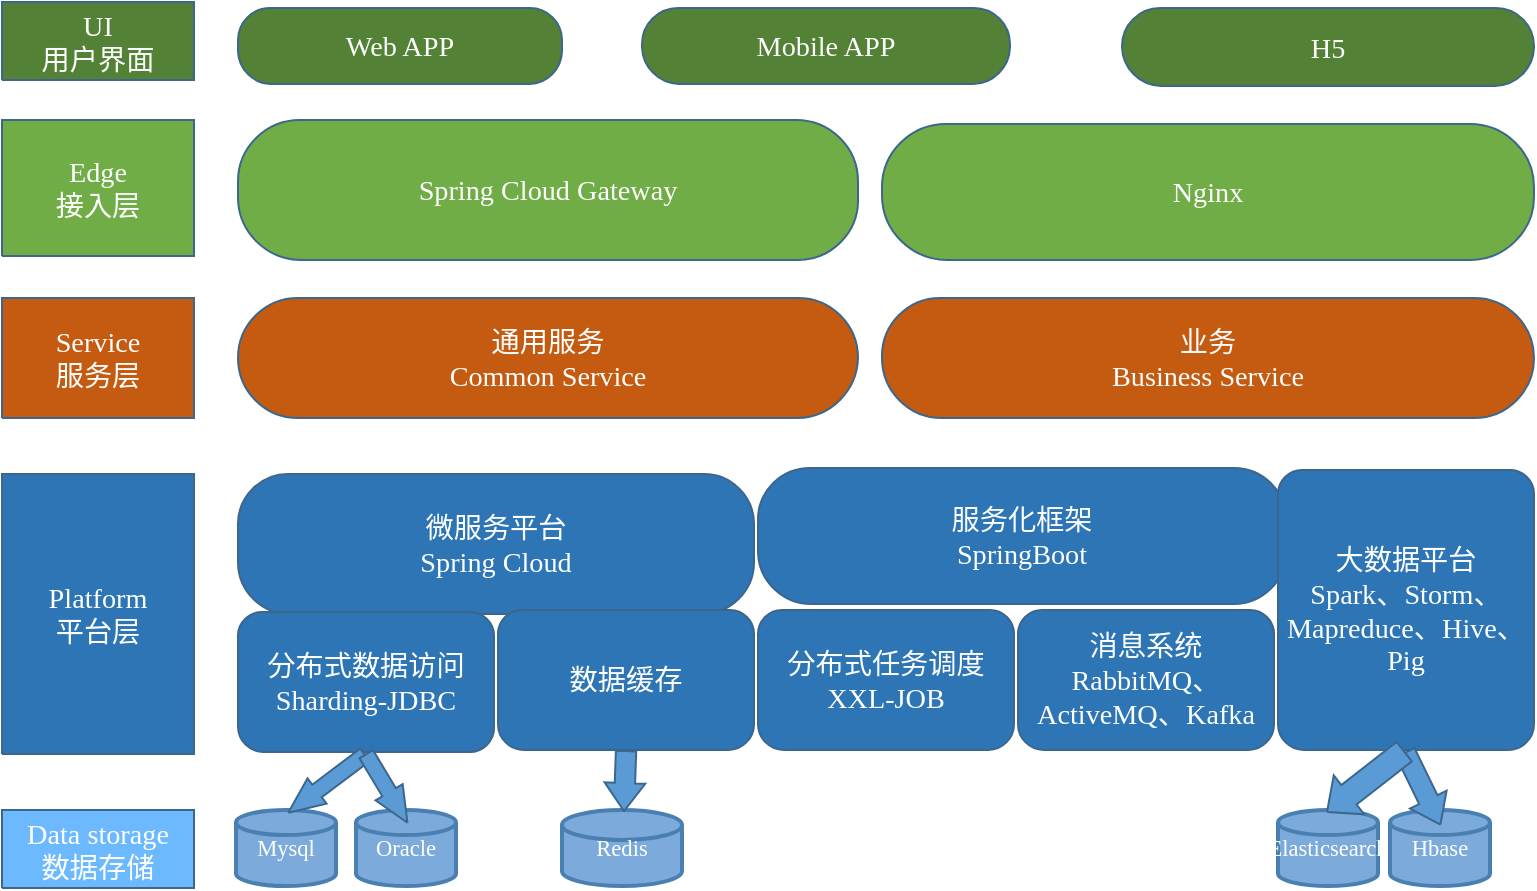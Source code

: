 <mxfile version="20.5.1" type="github" pages="4">
  <diagram id="wxRDdJ5bbGq0NqE29jfG" name="第 1 页">
    <mxGraphModel dx="1424" dy="737" grid="1" gridSize="10" guides="1" tooltips="1" connect="1" arrows="1" fold="1" page="1" pageScale="1" pageWidth="827" pageHeight="1169" math="0" shadow="0">
      <root>
        <mxCell id="0" />
        <mxCell id="1" parent="0" />
        <mxCell id="0WJ_IUvRRJRFcLXUmJlw-1" value="&lt;div style=&quot;font-size: 1px&quot;&gt;&lt;font style=&quot;font-size:11.29px;font-family:SimSun;color:#feffff;direction:ltr;letter-spacing:0px;line-height:120%;opacity:1&quot;&gt;Mysql&lt;br/&gt;&lt;/font&gt;&lt;/div&gt;" style="verticalAlign=middle;align=center;vsdxID=5;fillColor=#7caada;gradientColor=none;shape=stencil(tVPRDoIwDPyaPWIGA+I74n8sMmBxbqSbgn/v5lARsgckvl3b6zWXtogUuqUdQwnWBtSZ9bwyLSIHlCRctgy4sQiREpGiVsAaUFdZ+bijjunQRd2cwuD7sOtI8N1Hcb5L02fm6MmCyyB5T3ZZPiVTONkqjORsZMNC+yUX45AgHiI6cB2BMtRwJb/GCwoNi+ywqBa0GaV8SfeMdZM0DnuZD19YX+smJPcXLxZ8NlpzIfxBvOs/rnvrBje4xmtdzxxbML95m/L/QsoH);strokeColor=#4a80b1;strokeWidth=2;spacingTop=-3;spacingBottom=-3;spacingLeft=-3;spacingRight=-3;points=[[0.5,0.16,0],[0.5,0.16,0],[1,0.16,0],[0.5,0.16,0],[0.5,0.16,0]];labelBackgroundColor=none;rounded=0;html=1;whiteSpace=wrap;" vertex="1" parent="1">
          <mxGeometry x="221" y="616" width="50" height="38" as="geometry" />
        </mxCell>
        <mxCell id="0WJ_IUvRRJRFcLXUmJlw-2" value="&lt;div style=&quot;font-size: 1px&quot;&gt;&lt;font style=&quot;font-size:14.11px;font-family:SimSun;color:#feffff;direction:ltr;letter-spacing:0px;line-height:120%;opacity:1&quot;&gt;Data storage&lt;br/&gt;数据存储&lt;br/&gt;&lt;/font&gt;&lt;/div&gt;" style="verticalAlign=middle;align=center;vsdxID=8;fillColor=#6cb9ff;gradientColor=none;shape=stencil(nZBLDoAgDERP0z3SIyjew0SURgSD+Lu9kMZoXLhwN9O+tukAlrNpJg1SzDH4QW/URgNYgZTkjA4UkwJUgGXng+6DX1zLfmoymdXo17xh5zmRJ6Q42BWCfc2oJfdAr+Yv+AP9Cb7OJ3H/2JG1HNGz/84klThPVCc=);strokeColor=#3c668c;points=[[1,0.5,0],[0.5,0,0],[0.5,0.5,0],[0.5,0.5,0]];labelBackgroundColor=none;rounded=0;html=1;whiteSpace=wrap;" vertex="1" parent="1">
          <mxGeometry x="104" y="616" width="96" height="39" as="geometry" />
        </mxCell>
        <mxCell id="0WJ_IUvRRJRFcLXUmJlw-3" value="&lt;div style=&quot;font-size: 1px&quot;&gt;&lt;font style=&quot;font-size:11.29px;font-family:SimSun;color:#feffff;direction:ltr;letter-spacing:0px;line-height:120%;opacity:1&quot;&gt;Oracle&lt;br/&gt;&lt;/font&gt;&lt;/div&gt;" style="verticalAlign=middle;align=center;vsdxID=9;fillColor=#7caada;gradientColor=none;shape=stencil(tVPRDoIwDPyaPWIGA+I74n8sMmBxbqSbgn/v5lARsgckvl3b6zWXtogUuqUdQwnWBtSZ9bwyLSIHlCRctgy4sQiREpGiVsAaUFdZ+bijjunQRd2cwuD7sOtI8N1Hcb5L02fm6MmCyyB5T3ZZPiVTONkqjORsZMNC+yUX45AgHiI6cB2BMtRwJb/GCwoNi+ywqBa0GaV8SfeMdZM0DnuZD19YX+smJPcXLxZ8NlpzIfxBvOs/rnvrBje4xmtdzxxbML95m/L/QsoH);strokeColor=#4a80b1;strokeWidth=2;spacingTop=-3;spacingBottom=-3;spacingLeft=-3;spacingRight=-3;points=[[0.5,0.16,0],[0.5,0.16,0],[1,0.16,0],[0.5,0.16,0],[0.5,0.16,0]];labelBackgroundColor=none;rounded=0;html=1;whiteSpace=wrap;" vertex="1" parent="1">
          <mxGeometry x="281" y="616" width="50" height="38" as="geometry" />
        </mxCell>
        <mxCell id="0WJ_IUvRRJRFcLXUmJlw-4" value="&lt;div style=&quot;font-size: 1px&quot;&gt;&lt;font style=&quot;font-size:11.29px;font-family:SimSun;color:#feffff;direction:ltr;letter-spacing:0px;line-height:120%;opacity:1&quot;&gt;Redis&lt;br/&gt;&lt;/font&gt;&lt;/div&gt;" style="verticalAlign=middle;align=center;vsdxID=10;fillColor=#7caada;gradientColor=none;shape=stencil(tVPRDoIwDPyaPc6MLRp5RvyPRQYszo10U/DvHQ4VIXtA4tu1vV5zaYtYZmveCESJdWDOopWFqxE7IEqlrgVI5xFiOWJZaUBUYK66CHHDe2aPLubWK3Shj/QdlNxDlKSbXfrMHANZSR0l78mGJWMyh5OvwkDeDmyYab/kEhITJB3mnbQYjONOGv01XnGoBPbDcKl4NUiFkm2FaEZpEvcyHT6zvtRNTO4vXjz4bLSUSoWDeNd/XPfaDa5wTZa6njj2YHrzPhX+heUP);strokeColor=#4a80b1;strokeWidth=2;spacingTop=-3;spacingBottom=-3;spacingLeft=-3;spacingRight=-3;points=[[0.5,0.2,0],[0.5,0.2,0],[1,0.2,0],[0.5,0.2,0],[0.5,0.2,0]];labelBackgroundColor=none;rounded=0;html=1;whiteSpace=wrap;" vertex="1" parent="1">
          <mxGeometry x="384" y="616" width="60" height="38" as="geometry" />
        </mxCell>
        <mxCell id="0WJ_IUvRRJRFcLXUmJlw-5" value="&lt;div style=&quot;font-size: 1px&quot;&gt;&lt;font style=&quot;font-size:14.11px;font-family:SimSun;color:#feffff;direction:ltr;letter-spacing:0px;line-height:120%;opacity:1&quot;&gt;Platform&lt;br/&gt;平台层&lt;br/&gt;&lt;/font&gt;&lt;/div&gt;" style="verticalAlign=middle;align=center;vsdxID=11;fillColor=#2e75b5;gradientColor=none;shape=stencil(nZBLDoAgDERP0z3SIyjew0SURgSD+Lu9kMZoXLhwN9O+tukAlrNpJg1SzDH4QW/URgNYgZTkjA4UkwJUgGXng+6DX1zLfmoymdXo17xh5zmRJ6Q42BWCfc2oJfdAr+Yv+AP9Cb7OJ3H/2JG1HNGz/84klThPVCc=);strokeColor=#3c668c;points=[[1,0.5,0],[0.5,0,0],[0.5,0.5,0],[0.5,0.5,0]];labelBackgroundColor=none;rounded=0;html=1;whiteSpace=wrap;" vertex="1" parent="1">
          <mxGeometry x="104" y="448" width="96" height="140" as="geometry" />
        </mxCell>
        <mxCell id="0WJ_IUvRRJRFcLXUmJlw-6" value="&lt;div style=&quot;font-size: 1px&quot;&gt;&lt;font style=&quot;font-size:14.11px;font-family:SimSun;color:#feffff;direction:ltr;letter-spacing:0px;line-height:120%;opacity:1&quot;&gt;Service&lt;br/&gt;服务层&lt;br/&gt;&lt;/font&gt;&lt;/div&gt;" style="verticalAlign=middle;align=center;vsdxID=12;fillColor=#c55a11;gradientColor=none;shape=stencil(nZBLDoAgDERP0z3SIyjew0SURgSD+Lu9kMZoXLhwN9O+tukAlrNpJg1SzDH4QW/URgNYgZTkjA4UkwJUgGXng+6DX1zLfmoymdXo17xh5zmRJ6Q42BWCfc2oJfdAr+Yv+AP9Cb7OJ3H/2JG1HNGz/84klThPVCc=);strokeColor=#3c668c;points=[[1,0.5,0],[0.5,0,0],[0.5,0.5,0],[0.5,0.5,0]];labelBackgroundColor=none;rounded=0;html=1;whiteSpace=wrap;" vertex="1" parent="1">
          <mxGeometry x="104" y="360" width="96" height="60" as="geometry" />
        </mxCell>
        <mxCell id="0WJ_IUvRRJRFcLXUmJlw-7" value="&lt;div style=&quot;font-size: 1px&quot;&gt;&lt;font style=&quot;font-size:14.11px;font-family:SimSun;color:#feffff;direction:ltr;letter-spacing:0px;line-height:120%;opacity:1&quot;&gt;Edge&lt;br/&gt;接入层&lt;br/&gt;&lt;/font&gt;&lt;/div&gt;" style="verticalAlign=middle;align=center;vsdxID=13;fillColor=#70ad47;gradientColor=none;shape=stencil(nZBLDoAgDERP0z3SIyjew0SURgSD+Lu9kMZoXLhwN9O+tukAlrNpJg1SzDH4QW/URgNYgZTkjA4UkwJUgGXng+6DX1zLfmoymdXo17xh5zmRJ6Q42BWCfc2oJfdAr+Yv+AP9Cb7OJ3H/2JG1HNGz/84klThPVCc=);strokeColor=#3c668c;points=[[1,0.5,0],[0.5,0,0],[0.5,0.5,0],[0.5,0.5,0]];labelBackgroundColor=none;rounded=0;html=1;whiteSpace=wrap;" vertex="1" parent="1">
          <mxGeometry x="104" y="271" width="96" height="68" as="geometry" />
        </mxCell>
        <mxCell id="0WJ_IUvRRJRFcLXUmJlw-8" value="&lt;div style=&quot;font-size: 1px&quot;&gt;&lt;font style=&quot;font-size:14.11px;font-family:SimSun;color:#feffff;direction:ltr;letter-spacing:0px;line-height:120%;opacity:1&quot;&gt;UI&lt;br/&gt;用户界面&lt;br/&gt;&lt;/font&gt;&lt;/div&gt;" style="verticalAlign=middle;align=center;vsdxID=14;fillColor=#538135;gradientColor=none;shape=stencil(nZBLDoAgDERP0z3SIyjew0SURgSD+Lu9kMZoXLhwN9O+tukAlrNpJg1SzDH4QW/URgNYgZTkjA4UkwJUgGXng+6DX1zLfmoymdXo17xh5zmRJ6Q42BWCfc2oJfdAr+Yv+AP9Cb7OJ3H/2JG1HNGz/84klThPVCc=);strokeColor=#3c668c;points=[[1,0.5,0],[0.5,0,0],[0.5,0.5,0],[0.5,0.5,0]];labelBackgroundColor=none;rounded=0;html=1;whiteSpace=wrap;" vertex="1" parent="1">
          <mxGeometry x="104" y="212" width="96" height="39" as="geometry" />
        </mxCell>
        <mxCell id="0WJ_IUvRRJRFcLXUmJlw-9" value="&lt;div style=&quot;font-size: 1px&quot;&gt;&lt;font style=&quot;font-size:14.11px;font-family:SimSun;color:#feffff;direction:ltr;letter-spacing:0px;line-height:120%;opacity:1&quot;&gt;微服务平台&lt;br/&gt;Spring Cloud&lt;br/&gt;&lt;/font&gt;&lt;/div&gt;" style="verticalAlign=middle;align=center;vsdxID=16;fillColor=#2e75b5;gradientColor=none;shape=stencil(vVRRDoIwDD3NPlkGU5BvxXssMmBxMlKm4u0dKaggmBgNf23fW7vXtCV8WxeikiRgtQVzlFeV2oLwHQkCVRYSlHUW4Qnh28yAzMGcyxT9SrTM1jqZS5uhwXc+a58E7Na76O+Rq1X5wo3/xhVwcBg8/kBZhHTo+DyiPkaaYYI+Ycipv+oYnmhU7YGxwipTIt6xtYBceq6cl2mRD6D6KmX1Fp4UMy7OQ7oJ5/XENFqN5KxpPJAzag9bSslk3RnN/2B+3Zi5Ri/Qm7kB+2FmJ3dgkYH9tH3OeJ6DTGmN1+QVH58PF8LTw5M7);strokeColor=#3c668c;points=[[1,0.5,0],[0.5,0.5,0],[0.5,0,0],[0.03,0.11,0],[0.97,0.11,0],[0.03,0.89,0],[0.97,0.89,0]];labelBackgroundColor=none;rounded=0;html=1;whiteSpace=wrap;" vertex="1" parent="1">
          <mxGeometry x="222" y="448" width="258" height="70" as="geometry" />
        </mxCell>
        <mxCell id="0WJ_IUvRRJRFcLXUmJlw-10" value="&lt;div style=&quot;font-size: 1px&quot;&gt;&lt;font style=&quot;font-size:14.11px;font-family:SimSun;color:#feffff;direction:ltr;letter-spacing:0px;line-height:120%;opacity:1&quot;&gt;服务化框架&lt;br/&gt;SpringBoot&lt;br/&gt;&lt;/font&gt;&lt;/div&gt;" style="verticalAlign=middle;align=center;vsdxID=17;fillColor=#2e75b5;gradientColor=none;shape=stencil(vZTdroIwDMefZpcsG00Erj2e91h0wOIOI2Uqvr0jhSgTTE5iuOvHr2v+TVcG+65WrWap6Dy6s76Zk68Z/LA0NU2t0fhgMTgw2JcOdYXu0pzIb9VADtafuw4v9FQnxVCSivvkkv9LrDXNC1t8jVV4DDmcWF4QjCMNGS+AQv28fnpvJ3k2AonqTZeg88ob11B6hK3CSiehWVJaVc1S3U3r9i28KCXuDTmHT2Ly7E1NLmdqouGIrZQs9l3R/A3y/5NZmfQGs1nZr0UlUnAZS8l5sYtWdvEHbLKwn/5eMJ7HoDTW0i15zcfHI4To8MDhAQ==);strokeColor=#3c668c;points=[[1,0.5,0],[0.5,0.5,0],[0.5,0,0],[0.03,0.11,0],[0.97,0.11,0],[0.03,0.89,0],[0.97,0.89,0]];labelBackgroundColor=none;rounded=0;html=1;whiteSpace=wrap;" vertex="1" parent="1">
          <mxGeometry x="482" y="445" width="264" height="68" as="geometry" />
        </mxCell>
        <mxCell id="0WJ_IUvRRJRFcLXUmJlw-11" value="&lt;div style=&quot;font-size: 1px&quot;&gt;&lt;font style=&quot;font-size:14.11px;font-family:SimSun;color:#feffff;direction:ltr;letter-spacing:0px;line-height:120%;opacity:1&quot;&gt;分布式数据访问&lt;br/&gt;&lt;/font&gt;&lt;font style=&quot;font-size:14.11px;font-family:Themed;color:#feffff;direction:ltr;letter-spacing:0px;line-height:120%;opacity:1&quot;&gt; Sharding-JDBC&lt;br/&gt;&lt;/font&gt;&lt;/div&gt;" style="verticalAlign=middle;align=center;vsdxID=18;fillColor=#2e75b5;gradientColor=none;shape=stencil(vZTbDoMgDIafhksJB83c9Q7vQSYqGRNT2entB0EzZbpkyeJdSz8of9MW8V1Xi1YiRjoL5izvqrA14nvEmGpqCco6C/ED4rvSgKzAXJsi+K3wpLcu5uZfeIR7lPgrjDwHN/jHwGrVjNjt31gBJxeDgcVZGmgY8A32Phv/c/pgTvE264lEPFSXgLHCKtOEeE9rAZVMXLqk1KKahLq7lO3H8ayYODnNMcm+6UnzDz2UTvRE9SFrSZnNuyD6H+TvlVkq9QrFWWqxWS2UYBKLyXHctbNTsErLfps/Z7wXQqm0DvtkHI8XiDsKy4cfXg==);strokeColor=#3c668c;points=[[1,0.5,0],[0.5,0.5,0],[0.5,0,0],[0.03,0.05,0],[0.97,0.05,0],[0.03,0.95,0],[0.97,0.95,0]];labelBackgroundColor=none;rounded=0;html=1;whiteSpace=wrap;" vertex="1" parent="1">
          <mxGeometry x="222" y="517" width="128" height="70" as="geometry" />
        </mxCell>
        <mxCell id="0WJ_IUvRRJRFcLXUmJlw-12" value="&lt;div style=&quot;font-size: 1px&quot;&gt;&lt;font style=&quot;font-size:14.11px;font-family:SimSun;color:#feffff;direction:ltr;letter-spacing:0px;line-height:120%;opacity:1&quot;&gt;数据缓存&lt;br/&gt;&lt;/font&gt;&lt;/div&gt;" style="verticalAlign=middle;align=center;vsdxID=19;fillColor=#2e75b5;gradientColor=none;shape=stencil(vVTbDoIwDP2aPbLAhgGeEf9jkQGLk5EyBf/ekYECgomR8NbL6eU0bRGN64JVHBG31qAuvBGpLhA9IkJEWXAQ2kiIJojGmQKeg7qVqdUr1iE76aruXYbWxnluF0Lcx6Ba/WSxUpQjbLQZlsHZ+ODVA/aohcOAD/GhN7XTDEPG0MOB1yMc1oraAaWZFqq0/h4tGeTcMfWcTLJ84qobzqsP8yKbeXHTHonWCUXYD2d8Akz9CZ/ZgNy9qCzWXSG9BfL3yayNeofhrK3YP2u7eAe77Oy3CzTC+yVkQkr7Ucb++QsxJvt+aPIE);strokeColor=#3c668c;points=[[1,0.5,0],[0.5,0.5,0],[0.5,0,0],[0.03,0.05,0],[0.97,0.05,0],[0.03,0.95,0],[0.97,0.95,0]];labelBackgroundColor=none;rounded=0;html=1;whiteSpace=wrap;" vertex="1" parent="1">
          <mxGeometry x="352" y="516" width="128" height="70" as="geometry" />
        </mxCell>
        <mxCell id="0WJ_IUvRRJRFcLXUmJlw-13" value="&lt;div style=&quot;font-size: 1px&quot;&gt;&lt;font style=&quot;font-size:14.11px;font-family:SimSun;color:#feffff;direction:ltr;letter-spacing:0px;line-height:120%;opacity:1&quot;&gt;分布式任务调度&lt;br/&gt;XXL&lt;/font&gt;&lt;font style=&quot;font-size:14.11px;font-family:Themed;color:#feffff;direction:ltr;letter-spacing:0px;line-height:120%;opacity:1&quot;&gt;-&lt;/font&gt;&lt;font style=&quot;font-size:14.11px;font-family:Themed;color:#feffff;direction:ltr;letter-spacing:0px;line-height:120%;opacity:1&quot;&gt;JOB&lt;br/&gt;&lt;/font&gt;&lt;/div&gt;" style="verticalAlign=middle;align=center;vsdxID=20;fillColor=#2e75b5;gradientColor=none;shape=stencil(vVTbDoIwDP2aPbLAhgGeEf9jkQGLk5EyBf/ekYECgomR8NbL6eU0bRGN64JVHBG31qAuvBGpLhA9IkJEWXAQ2kiIJojGmQKeg7qVqdUr1iE76aruXYbWxnluF0Lcx6Ba/WSxUpQjbLQZlsHZ+ODVA/aohcOAD/GhN7XTDEPG0MOB1yMc1oraAaWZFqq0/h4tGeTcMfWcTLJ84qobzqsP8yKbeXHTHonWCUXYD2d8Akz9CZ/ZgNy9qCzWXSG9BfL3yayNeofhrK3YP2u7eAe77Oy3CzTC+yVkQkr7Ucb++QsxJvt+aPIE);strokeColor=#3c668c;points=[[1,0.5,0],[0.5,0.5,0],[0.5,0,0],[0.03,0.05,0],[0.97,0.05,0],[0.03,0.95,0],[0.97,0.95,0]];labelBackgroundColor=none;rounded=0;html=1;whiteSpace=wrap;" vertex="1" parent="1">
          <mxGeometry x="482" y="516" width="128" height="70" as="geometry" />
        </mxCell>
        <mxCell id="0WJ_IUvRRJRFcLXUmJlw-14" value="&lt;div style=&quot;font-size: 1px&quot;&gt;&lt;font style=&quot;font-size:14.11px;font-family:SimSun;color:#feffff;direction:ltr;letter-spacing:0px;line-height:120%;opacity:1&quot;&gt;消息系统&lt;br/&gt;RabbitMQ、ActiveMQ、K&lt;/font&gt;&lt;font style=&quot;font-size:14.11px;font-family:Themed;color:#feffff;direction:ltr;letter-spacing:0px;line-height:120%;opacity:1&quot;&gt;afka&lt;br/&gt;&lt;/font&gt;&lt;/div&gt;" style="verticalAlign=middle;align=center;vsdxID=21;fillColor=#2e75b5;gradientColor=none;shape=stencil(vVTbDoIwDP2aPbLAhgGeEf9jkQGLk5EyBf/ekYECgomR8NbL6eU0bRGN64JVHBG31qAuvBGpLhA9IkJEWXAQ2kiIJojGmQKeg7qVqdUr1iE76aruXYbWxnluF0Lcx6Ba/WSxUpQjbLQZlsHZ+ODVA/aohcOAD/GhN7XTDEPG0MOB1yMc1oraAaWZFqq0/h4tGeTcMfWcTLJ84qobzqsP8yKbeXHTHonWCUXYD2d8Akz9CZ/ZgNy9qCzWXSG9BfL3yayNeofhrK3YP2u7eAe77Oy3CzTC+yVkQkr7Ucb++QsxJvt+aPIE);strokeColor=#3c668c;points=[[1,0.5,0],[0.5,0.5,0],[0.5,0,0],[0.03,0.05,0],[0.97,0.05,0],[0.03,0.95,0],[0.97,0.95,0]];labelBackgroundColor=none;rounded=0;html=1;whiteSpace=wrap;" vertex="1" parent="1">
          <mxGeometry x="612" y="516" width="128" height="70" as="geometry" />
        </mxCell>
        <mxCell id="0WJ_IUvRRJRFcLXUmJlw-15" value="&lt;div style=&quot;font-size: 1px&quot;&gt;&lt;p style=&quot;align:center;margin-left:0;margin-right:0;margin-top:0px;margin-bottom:0px;text-indent:0;valign:middle;direction:ltr;&quot;&gt;&lt;font style=&quot;font-size:14.11px;font-family:SimSun;color:#feffff;direction:ltr;letter-spacing:0px;line-height:120%;opacity:1&quot;&gt;大数据平台&lt;br/&gt;&lt;/font&gt;&lt;/p&gt;&lt;p style=&quot;align:center;margin-left:0;margin-right:0;margin-top:0px;margin-bottom:0px;text-indent:0;valign:middle;direction:ltr;&quot;&gt;&lt;font style=&quot;font-size:14.11px;font-family:Calibri;color:#feffff;direction:ltr;letter-spacing:0px;line-height:120%;opacity:1&quot;&gt;S&lt;/font&gt;&lt;font style=&quot;font-size:14.11px;font-family:Calibri;color:#feffff;direction:ltr;letter-spacing:0px;line-height:120%;opacity:1&quot;&gt;park、Storm、Mapreduce、Hive、Pig&lt;/font&gt;&lt;font style=&quot;font-size:14.11px;font-family:Themed;color:#feffff;direction:ltr;letter-spacing:0px;line-height:120%;opacity:1&quot;&gt;&lt;br/&gt;&lt;/font&gt;&lt;/p&gt;&lt;/div&gt;" style="verticalAlign=middle;align=center;vsdxID=23;fillColor=#2e75b5;gradientColor=none;shape=stencil(vVTbDoIwDP2aPbKMjSg8o/7HogMWJyNlCv69I8ULCiZGwlvbc9buNG2JSOtCVopwVjuwR9XogyuI2BDOdVko0M5bRGyJSDMLKgd7Lg/oV7JjdtbJXroMLb4LWfeEs+vdRX+HXKPLF24yG1fC3mPw+AMNBdKh5yeUrzHSDhPcEyaMxqueEchW1wFYJ522JeI920jIVeDLBZmR+QCqG6Wqj/ComI/iNIym5SQ0iodqYroaqnnrDltKyGjdCclzMH9uzESfF2jN1Hj9MbGjG7DIuH7bPW88j0GmjcFb8oq/Hw8fwsMjtjc=);strokeColor=#3c668c;points=[[1,0.5,0],[0.5,0.5,0],[0.5,0,0],[0.03,0.03,0],[0.97,0.03,0],[0.03,0.97,0],[0.97,0.97,0]];labelBackgroundColor=none;rounded=0;html=1;whiteSpace=wrap;" vertex="1" parent="1">
          <mxGeometry x="742" y="446" width="128" height="140" as="geometry" />
        </mxCell>
        <mxCell id="0WJ_IUvRRJRFcLXUmJlw-16" value="&lt;div style=&quot;font-size: 1px&quot;&gt;&lt;font style=&quot;font-size:11.29px;font-family:SimSun;color:#feffff;direction:ltr;letter-spacing:0px;line-height:120%;opacity:1&quot;&gt;Hbase&lt;br/&gt;&lt;/font&gt;&lt;/div&gt;" style="verticalAlign=middle;align=center;vsdxID=24;fillColor=#7caada;gradientColor=none;shape=stencil(tVPRDoIwDPyaPWIGA+I74n8sMmBxbqSbgn/v5lARsgckvl3b6zWXtogUuqUdQwnWBtSZ9bwyLSIHlCRctgy4sQiREpGiVsAaUFdZ+bijjunQRd2cwuD7sOtI8N1Hcb5L02fm6MmCyyB5T3ZZPiVTONkqjORsZMNC+yUX45AgHiI6cB2BMtRwJb/GCwoNi+ywqBa0GaV8SfeMdZM0DnuZD19YX+smJPcXLxZ8NlpzIfxBvOs/rnvrBje4xmtdzxxbML95m/L/QsoH);strokeColor=#4a80b1;strokeWidth=2;spacingTop=-3;spacingBottom=-3;spacingLeft=-3;spacingRight=-3;points=[[0.5,0.16,0],[0.5,0.16,0],[1,0.16,0],[0.5,0.16,0],[0.5,0.16,0]];labelBackgroundColor=none;rounded=0;html=1;whiteSpace=wrap;" vertex="1" parent="1">
          <mxGeometry x="798" y="616" width="50" height="38" as="geometry" />
        </mxCell>
        <mxCell id="0WJ_IUvRRJRFcLXUmJlw-17" style="vsdxID=25;rotation=143;fillColor=#5b9bd5;gradientColor=none;shape=stencil(zZLNDoMgEISfhmMNsGL1bO17mIiFlIJB+vf2hWyaWg829tLeZmA+kl2GQD2qdpCE0zF4d5RX3QVFYEc411ZJr0NUBBoCde+8PHh3th36oU3JpE7ukl64IUcTwekdHaPo9xg12k6isM1E/hbfFBXLWLEK4ZXIRPlr5Dno18DipubhfPUA/0mUH757cUVRvErYa2Oww9P7eWnjERYemgc=);strokeColor=#3c668c;flipH=1;flipV=1;points=[];labelBackgroundColor=none;rounded=0;html=1;whiteSpace=wrap;" vertex="1" parent="1">
          <mxGeometry x="242" y="602" width="48" height="1" as="geometry" />
        </mxCell>
        <mxCell id="0WJ_IUvRRJRFcLXUmJlw-18" value="&lt;div style=&quot;font-size: 1px&quot;&gt;&lt;/div&gt;" style="text;vsdxID=25;rotation=323.09;fillColor=none;gradientColor=none;strokeColor=none;flipH=1;flipV=1;points=[];labelBackgroundColor=none;rounded=0;html=1;whiteSpace=wrap;verticalAlign=middle;align=center;;html=1;" vertex="1" parent="0WJ_IUvRRJRFcLXUmJlw-17">
          <mxGeometry x="-1" width="48.6" as="geometry" />
        </mxCell>
        <mxCell id="0WJ_IUvRRJRFcLXUmJlw-19" style="vsdxID=27;rotation=92;fillColor=#5b9bd5;gradientColor=none;shape=stencil(zZLNDsIgEISfhqMElrbac63v0aRUiAgNpf68vZCNsfZQUy96m4H5SHYZIqpBNb0kwIbg3UledRsUEXsCoK2SXoeoiKiJqDrn5dG70bbo+yYlkzq7S3rhhhxLBLA7Os7QHzBqtJ1Es4Lm5Vt8U/IthXwVkrEdLeDXyHPQr4HFTc3DxeoB/pPg/MN/L+4oilcLO20Mlnh6P29tPMLGi/oB);strokeColor=#3c668c;flipH=1;flipV=1;points=[];labelBackgroundColor=none;rounded=0;html=1;whiteSpace=wrap;" vertex="1" parent="1">
          <mxGeometry x="400" y="601" width="30" height="1" as="geometry" />
        </mxCell>
        <mxCell id="0WJ_IUvRRJRFcLXUmJlw-20" value="&lt;div style=&quot;font-size: 1px&quot;&gt;&lt;/div&gt;" style="text;vsdxID=27;rotation=272.09;fillColor=none;gradientColor=none;strokeColor=none;flipH=1;flipV=1;points=[];labelBackgroundColor=none;rounded=0;html=1;whiteSpace=wrap;verticalAlign=middle;align=center;;html=1;" vertex="1" parent="0WJ_IUvRRJRFcLXUmJlw-19">
          <mxGeometry x="-1" width="30.02" as="geometry" />
        </mxCell>
        <mxCell id="0WJ_IUvRRJRFcLXUmJlw-21" style="vsdxID=28;rotation=64;fillColor=#5b9bd5;gradientColor=none;shape=stencil(zZLLDsIgFES/5i4lPCrqutb/aFIqRISGUh9/L+TGWLuoqRvdzcAcApcBUfa67hRw2sfgT+pqmqhB7IFz47QKJiYFogJRtj6oY/CDa9B3dU5mdfaXfMINOZoJTu/oGEV/wKg1bhQVBZFv6dWObQhfLyEKuiWS/5Z4PvJrYHZK07Bcev8/BBj78NGz80ni1b7WWIvlHe9P25qWsOmiegA=);strokeColor=#3c668c;flipH=1;flipV=1;points=[];labelBackgroundColor=none;rounded=0;html=1;whiteSpace=wrap;" vertex="1" parent="1">
          <mxGeometry x="794" y="605" width="40" height="1" as="geometry" />
        </mxCell>
        <mxCell id="0WJ_IUvRRJRFcLXUmJlw-22" value="&lt;div style=&quot;font-size: 1px&quot;&gt;&lt;/div&gt;" style="text;vsdxID=28;rotation=244.09;fillColor=none;gradientColor=none;strokeColor=none;flipH=1;flipV=1;points=[];labelBackgroundColor=none;rounded=0;html=1;whiteSpace=wrap;verticalAlign=middle;align=center;;html=1;" vertex="1" parent="0WJ_IUvRRJRFcLXUmJlw-21">
          <mxGeometry x="-1" y="1" width="40.43" as="geometry" />
        </mxCell>
        <mxCell id="0WJ_IUvRRJRFcLXUmJlw-23" value="&lt;div style=&quot;font-size: 1px&quot;&gt;&lt;font style=&quot;font-size:14.11px;font-family:SimSun;color:#feffff;direction:ltr;letter-spacing:0px;line-height:120%;opacity:1&quot;&gt;通用服务&lt;br/&gt;Common Service&lt;br/&gt;&lt;/font&gt;&lt;/div&gt;" style="verticalAlign=middle;align=center;vsdxID=29;fillColor=#c55a11;gradientColor=none;shape=stencil(xVTbDoIwDP2aPULmJkSfUf9jkQGLk5EyBf/eYcELshiN0be25/S+lfCkLkQlCaO1BbOTjUptQfiKMKbKQoKyTiJ8TXiSGZA5mEOZol6JjtlJe3PsIrTotwzjRefE6AkNM0ov+gbZWpX3bBpy9kW6gK3D4FrLMkY29PRoFs4jNLWPAYaAUa+2gWhVHYCxwipTIthjWkAuA5cryLTIH6C6kbJ6Mk8248ns6WSYKozr9E3mZ334Uk+Tx8/jY+6bA/rXlr+5Y9/X+sWSX3xrJ9wuQqa0xoNyj48viDPh9eHrMw==);strokeColor=#3c668c;points=[[1,0.5,0],[0.5,0.5,0],[0.5,0,0],[0.03,0.15,0],[0.97,0.15,0],[0.03,0.85,0],[0.97,0.85,0]];labelBackgroundColor=none;rounded=0;html=1;whiteSpace=wrap;" vertex="1" parent="1">
          <mxGeometry x="222" y="360" width="310" height="60" as="geometry" />
        </mxCell>
        <mxCell id="0WJ_IUvRRJRFcLXUmJlw-24" value="&lt;div style=&quot;font-size: 1px&quot;&gt;&lt;font style=&quot;font-size:14.11px;font-family:SimSun;color:#feffff;direction:ltr;letter-spacing:0px;line-height:120%;opacity:1&quot;&gt;业务&lt;br/&gt;Business &lt;/font&gt;&lt;font style=&quot;font-size:14.11px;font-family:Themed;color:#feffff;direction:ltr;letter-spacing:0px;line-height:120%;opacity:1&quot;&gt; Service&lt;/font&gt;&lt;font style=&quot;font-size:14.11px;font-family:Themed;color:#feffff;direction:ltr;letter-spacing:0px;line-height:120%;opacity:1&quot;&gt;&lt;br/&gt;&lt;/font&gt;&lt;/div&gt;" style="verticalAlign=middle;align=center;vsdxID=30;fillColor=#c55a11;gradientColor=none;shape=stencil(xVTNDoIwDH6aHSFzQwNnxPdYZMDiZKRMwbd3OIj8eiAEb22/r+3arkU0LDNWcERwqUHdeCVinSF6RoSIPOMgtJEQjRANEwU8BfXIY6sXrGE20l09mwi19Qtc0vgQ/LL6AeOPfrFkKfI+Gbv+dmwGV4PB+CHQso+W3EXrnPEYdlgtSgeUZlqo3IItJhmk3DF5nESydACVFefFxDxbx0LmVVVMerJbFQuZ57mjT7GWOuyN7wbesDme754G7fnXiDcc8MI+7THh36tshO8RSISU9ob08fHRMCZ7cGj0Bg==);strokeColor=#3c668c;points=[[1,0.5,0],[0.5,0.5,0],[0.5,0,0],[0.03,0.15,0],[0.97,0.15,0],[0.03,0.85,0],[0.97,0.85,0]];labelBackgroundColor=none;rounded=0;html=1;whiteSpace=wrap;" vertex="1" parent="1">
          <mxGeometry x="544" y="360" width="326" height="60" as="geometry" />
        </mxCell>
        <mxCell id="0WJ_IUvRRJRFcLXUmJlw-25" value="&lt;div style=&quot;font-size: 1px&quot;&gt;&lt;font style=&quot;font-size:14.11px;font-family:SimSun;color:#feffff;direction:ltr;letter-spacing:0px;line-height:120%;opacity:1&quot;&gt;Spring Cloud Gateway&lt;br/&gt;&lt;/font&gt;&lt;/div&gt;" style="verticalAlign=middle;align=center;vsdxID=31;fillColor=#70ad47;gradientColor=none;shape=stencil(vZTbDoIwDIafZpcssCHqteJ7LDpgcTJSpuDbO1KIcpiJieGuh29t/qYr4Ye6EJUkLKwtmKts1MUWhB8JY6osJCjrLMJTwg+ZAZmDuZcX9CvRkZ11M4+uQovvorB7wsLn4KJ/Qlar8oPd/40VcHY5GFi63SANPR4zmkQYascFhoKbhLJ9TwSiVXUAxgqrTIn5ntYCchm4dkGmRT5K1Y2U1Sy8KGbaPOZ0G/n1DDOFGe6ZTriWkMW+Hsn/IH+di2/MK4zGt14eJZQlEzEx3cWTlV38Aqvs67fP54z3NciU1nhMPvPT6+FCeHl4+gI=);strokeColor=#3c668c;points=[[1,0.5,0],[0.5,0.5,0],[0.5,0,0],[0.03,0.13,0],[0.97,0.13,0],[0.03,0.87,0],[0.97,0.87,0]];labelBackgroundColor=none;rounded=0;html=1;whiteSpace=wrap;" vertex="1" parent="1">
          <mxGeometry x="222" y="271" width="310" height="70" as="geometry" />
        </mxCell>
        <mxCell id="0WJ_IUvRRJRFcLXUmJlw-26" value="&lt;div style=&quot;font-size: 1px&quot;&gt;&lt;font style=&quot;font-size:14.11px;font-family:SimSun;color:#feffff;direction:ltr;letter-spacing:0px;line-height:120%;opacity:1&quot;&gt;Web APP&lt;br/&gt;&lt;/font&gt;&lt;/div&gt;" style="verticalAlign=middle;align=center;vsdxID=34;fillColor=#538135;gradientColor=none;shape=stencil(vVTbboMwDP2aPBKlSVDLM2v/I2oDRMsIMtlK/75BphcyMmkS4s32ObZzLMdElH2jOk046z24T301F98Q8UE4N22jwfhgEXEkoqwc6Brcd3tBv1Mjc7S+3M9YYcC8HRtTOLs9XPRPyLWmfeMWq3EVnAMGzzdQcUA6THwp6U5gaJhXeFTM91ROSUOmBtNn4LzyxrWIT2yroNZZ6JdVVtUzqL9q3f0KL6qJm0tOc54WVNAiksMp28/kRPNhWylZ7JvQvAbz34NJDXqD2aQWLLW0MhYjaV5ES7v4CzbZ2L/+XzBeB6Ey1uI9ecfjAxJCeHzE8Q4=);strokeColor=#3c668c;points=[[1,0.5,0],[0.5,0.5,0],[0.5,0,0],[0.03,0.12,0],[0.97,0.12,0],[0.03,0.88,0],[0.97,0.88,0]];labelBackgroundColor=none;rounded=0;html=1;whiteSpace=wrap;" vertex="1" parent="1">
          <mxGeometry x="222" y="215" width="162" height="38" as="geometry" />
        </mxCell>
        <mxCell id="0WJ_IUvRRJRFcLXUmJlw-27" value="&lt;div style=&quot;font-size: 1px&quot;&gt;&lt;font style=&quot;font-size:14.11px;font-family:SimSun;color:#feffff;direction:ltr;letter-spacing:0px;line-height:120%;opacity:1&quot;&gt;Mobile APP&lt;br/&gt;&lt;/font&gt;&lt;/div&gt;" style="verticalAlign=middle;align=center;vsdxID=35;fillColor=#538135;gradientColor=none;shape=stencil(vVTbDsIgDP0aHkc2wDiep/4HUbYRcSwduvn3sjAvu2BiYvbWy6HlNKdFNGtKUUtE4saCOctWnWyJ6A4RoqpSgrLOQnSPaJYbkAWYa3Xyfi16ZG9dzK2v0Pl3Sdw/IfH96Xr/4LFaVR9Y/jesgKPLwesPmDAPhwHPOGZDqBtXeFbcJHibDIhIdKqJwFhhlal8fkBrAYWMXL8o16IYpZpWynoWXmQzbc5STHiYEMcpmfDZYpaM+EwGFK9FZbFvgPQ/kL9PJjTqFYYTklhItpTOZJtyNJbt4h6sotlvG+iM90nIldb+onzmpyfEhfz5ofsH);strokeColor=#3c668c;points=[[1,0.5,0],[0.5,0.5,0],[0.5,0,0],[0.03,0.14,0],[0.97,0.14,0],[0.03,0.86,0],[0.97,0.86,0]];labelBackgroundColor=none;rounded=0;html=1;whiteSpace=wrap;" vertex="1" parent="1">
          <mxGeometry x="424" y="215" width="184" height="38" as="geometry" />
        </mxCell>
        <mxCell id="0WJ_IUvRRJRFcLXUmJlw-28" value="&lt;div style=&quot;font-size: 1px&quot;&gt;&lt;font style=&quot;font-size:14.11px;font-family:SimSun;color:#feffff;direction:ltr;letter-spacing:0px;line-height:120%;opacity:1&quot;&gt;H5&lt;br/&gt;&lt;/font&gt;&lt;/div&gt;" style="verticalAlign=middle;align=center;vsdxID=36;fillColor=#538135;gradientColor=none;shape=stencil(xVTBboMwDP2aHIlCApSeO/ofURsgakqQSVf29w0zYoQWTZ2q7mb7Pcd5cWwidl0tW0U46xzYk7rqo6uJ+CCc66ZWoJ23iCiI2JUWVAX20hzRb+XAHKyz/RxO6DFvS5N8SOLsCwMxY9/+HtlGN3M2oyl/IV3CwWMw3SVLkQ0jPWU0zzDUhwewiTHCkex1F4F10mnbIDhiRkKlIl8rKo2sAqi7KtXehR+KWam8ooRnoZIkp3kSKLl/nLdJWSv9mLz8IX/mPv9G/9XrZzq9iRd/NqbxNuz02oy9o9W/zLc3flZDqY3BzTLHl6vEh3ANieIG);strokeColor=#3c668c;points=[[1,0.5,0],[0.5,0.5,0],[0.5,0,0],[0.03,0.15,0],[0.97,0.15,0],[0.03,0.85,0],[0.97,0.85,0]];labelBackgroundColor=none;rounded=0;html=1;whiteSpace=wrap;" vertex="1" parent="1">
          <mxGeometry x="664" y="215" width="206" height="39" as="geometry" />
        </mxCell>
        <mxCell id="0WJ_IUvRRJRFcLXUmJlw-29" value="&lt;div style=&quot;font-size: 1px&quot;&gt;&lt;font style=&quot;font-size:14.11px;font-family:SimSun;color:#feffff;direction:ltr;letter-spacing:0px;line-height:120%;opacity:1&quot;&gt;Nginx&lt;br/&gt;&lt;/font&gt;&lt;/div&gt;" style="verticalAlign=middle;align=center;vsdxID=38;fillColor=#70ad47;gradientColor=none;shape=stencil(vZTbDoIwDIafZpcsc+Mg14jvseiAxclImYJv78ggygQTE8NdD9/a/E1XxLK24o1AlLQG9EV08mwqxA6IUllXAqSxFmI5YlmhQZSgb/XZ+Q0fyMG66vtQoXfvdmR4Qsljcp1/dKyS9Rub/o3lcLI5mFi8TxwNIx7GOB5D/bzAVDCieAIC3ss2AG24kbp26RFWHEoR2G5BoXg5S7WdEM1HeFGL3ztMMPuqJvxQE8UzNd50yFZKFvuuaP4H+ftkVia9wWxW9mtRyY5gknpSEuxv7OIP2GRfv/09a7yOQSGVcrfkPe8fDxtyh4flTw==);strokeColor=#3c668c;points=[[1,0.5,0],[0.5,0.5,0],[0.5,0,0],[0.03,0.14,0],[0.97,0.14,0],[0.03,0.86,0],[0.97,0.86,0]];labelBackgroundColor=none;rounded=0;html=1;whiteSpace=wrap;" vertex="1" parent="1">
          <mxGeometry x="544" y="273" width="326" height="68" as="geometry" />
        </mxCell>
        <mxCell id="0WJ_IUvRRJRFcLXUmJlw-30" value="&lt;div style=&quot;font-size: 1px&quot;&gt;&lt;font style=&quot;font-size:11.29px;font-family:SimSun;color:#feffff;direction:ltr;letter-spacing:0px;line-height:120%;opacity:1&quot;&gt;Elasticsearch&lt;br/&gt;&lt;/font&gt;&lt;/div&gt;" style="verticalAlign=middle;align=center;vsdxID=40;fillColor=#7caada;gradientColor=none;shape=stencil(tVPRDoIwDPyaPWIGA+I74n8sMmBxbqSbgn/v5lARsgckvl3b6zWXtogUuqUdQwnWBtSZ9bwyLSIHlCRctgy4sQiREpGiVsAaUFdZ+bijjunQRd2cwuD7sOtI8N1Hcb5L02fm6MmCyyB5T3ZZPiVTONkqjORsZMNC+yUX45AgHiI6cB2BMtRwJb/GCwoNi+ywqBa0GaV8SfeMdZM0DnuZD19YX+smJPcXLxZ8NlpzIfxBvOs/rnvrBje4xmtdzxxbML95m/L/QsoH);strokeColor=#4a80b1;strokeWidth=2;spacingTop=-3;spacingBottom=-3;spacingLeft=-3;spacingRight=-3;points=[[0.5,0.16,0],[0.5,0.16,0],[1,0.16,0],[0.5,0.16,0],[0.5,0.16,0]];labelBackgroundColor=none;rounded=0;html=1;whiteSpace=wrap;" vertex="1" parent="1">
          <mxGeometry x="742" y="616" width="50" height="38" as="geometry" />
        </mxCell>
        <mxCell id="0WJ_IUvRRJRFcLXUmJlw-31" style="vsdxID=41;rotation=142;fillColor=#5b9bd5;gradientColor=none;shape=stencil(zZLNDsIgEISfhqMNsCXFc63v0aRUiAgNxb+3F7Ix1h5q6kVvMzAfyS5DoB51OyjC6RiDP6qr6aImsCOcG6dVMDEpAg2BuvdBHYI/uw790OZkVid/yS/ckKOZ4PSOjlH0e4xa4yZRLotSvMU3jIEopFzFCFYV2/LXyHPSr4HFVc3D1eoB/pNg8OG/F3eUxKuGvbEWWzy9n9c2HWHloXkA);strokeColor=#3c668c;flipH=1;flipV=1;points=[];labelBackgroundColor=none;rounded=0;html=1;whiteSpace=wrap;" vertex="1" parent="1">
          <mxGeometry x="761" y="601" width="49" height="1" as="geometry" />
        </mxCell>
        <mxCell id="0WJ_IUvRRJRFcLXUmJlw-32" value="&lt;div style=&quot;font-size: 1px&quot;&gt;&lt;/div&gt;" style="text;vsdxID=41;rotation=322.09;fillColor=none;gradientColor=none;strokeColor=none;flipH=1;flipV=1;points=[];labelBackgroundColor=none;rounded=0;html=1;whiteSpace=wrap;verticalAlign=middle;align=center;;html=1;" vertex="1" parent="0WJ_IUvRRJRFcLXUmJlw-31">
          <mxGeometry width="49.16" as="geometry" />
        </mxCell>
        <mxCell id="0WJ_IUvRRJRFcLXUmJlw-33" value="&lt;div style=&quot;font-size: 1px&quot;&gt;&lt;/div&gt;" style="verticalAlign=middle;align=center;vsdxID=44;rotation=59;fillColor=#5b9bd5;gradientColor=none;shape=stencil(zZLLDsIgFES/hqWEZ9Oua/2PJqVCRGgo9fH3Qm6MtYuautHdDMwhuZdBvB51OyjEyBiDP6mr6aJGfI8YM06rYGJSiDeI170P6hj85DrwQ5uTWZ39Jb9wA45kgpE7OErAHyBqjZtFhcBSvMV3RUUxLTYhrJJYlr9GnoN+DaxuahkWmwf4T6L88N2rK0riVcLeWAsdnt8vS5uOoPC8eQA=);strokeColor=#3c668c;flipH=1;flipV=1;points=[];labelBackgroundColor=none;rounded=0;html=1;whiteSpace=wrap;" vertex="1" parent="1">
          <mxGeometry x="276" y="605" width="40" height="1" as="geometry" />
        </mxCell>
      </root>
    </mxGraphModel>
  </diagram>
  <diagram name="页-5" id="wCodC895Xl2H5NOubTXw">
    <mxGraphModel dx="1424" dy="737" grid="1" gridSize="10" guides="1" tooltips="1" connect="1" arrows="1" fold="1" page="1" pageScale="1" pageWidth="827" pageHeight="1169" math="0" shadow="0">
      <root>
        <mxCell id="0" />
        <mxCell id="1" parent="0" />
        <mxCell id="2" value="&lt;div style=&quot;font-size: 1px&quot;&gt;&lt;p style=&quot;align:center;margin-left:0;margin-right:0;margin-top:0px;margin-bottom:0px;text-indent:0;valign:middle;direction:ltr;&quot;&gt;&lt;font style=&quot;font-size:22.58px;font-family:SimSun;color:#5b9bd5;direction:ltr;letter-spacing:0px;line-height:120%;opacity:1&quot;&gt;Oracle、&lt;/font&gt;&lt;font style=&quot;font-size:22.58px;font-family:Themed;color:#5b9bd5;direction:ltr;letter-spacing:0px;line-height:120%;opacity:1&quot;&gt;SQLite&lt;/font&gt;&lt;font style=&quot;font-size:22.58px;font-family:Themed;color:#5b9bd5;direction:ltr;letter-spacing:0px;line-height:120%;opacity:1&quot;&gt;、&lt;/font&gt;&lt;font style=&quot;font-size:22.58px;font-family:Themed;color:#5b9bd5;direction:ltr;letter-spacing:0px;line-height:120%;opacity:1&quot;&gt;Redis&lt;/font&gt;&lt;font style=&quot;font-size:22.58px;font-family:Themed;color:#5b9bd5;direction:ltr;letter-spacing:0px;line-height:120%;opacity:1&quot;&gt;&lt;br/&gt;&lt;/font&gt;&lt;/p&gt;&lt;/div&gt;" style="verticalAlign=middle;align=center;vsdxID=1;fillColor=#ffffff;gradientColor=none;shape=stencil(nZBLDoAgDERP0z3SIyjew0SURgSD+Lu9kMZoXLhwN9O+tukAlrNpJg1SzDH4QW/URgNYgZTkjA4UkwJUgGXng+6DX1zLfmoymdXo17xh5zmRJ6Q42BWCfc2oJfdAr+Yv+AP9Cb7OJ3H/2JG1HNGz/84klThPVCc=);strokeColor=#3c668c;points=[[0.5,1,0],[1,0.5,0],[0.5,0,0],[0,0.5,0],[0.5,0.5,0]];labelBackgroundColor=none;rounded=0;html=1;whiteSpace=wrap;" parent="1" vertex="1">
          <mxGeometry x="274" y="620" width="850" height="120" as="geometry" />
        </mxCell>
        <mxCell id="3" value="&lt;div style=&quot;font-size: 1px&quot;&gt;&lt;font style=&quot;font-size:42.33px;font-family:SimSun;color:#3c668c;direction:ltr;letter-spacing:0px;line-height:120%;opacity:1&quot;&gt;存储层&lt;br/&gt;&lt;/font&gt;&lt;/div&gt;" style="verticalAlign=middle;align=center;vsdxID=3;fillColor=none;gradientColor=none;shape=stencil(nZBLDoAgDERP0z3SIyjew0SURgSD+Lu9kMZoXLhwN9O+tukAlrNpJg1SzDH4QW/URgNYgZTkjA4UkwJUgGXng+6DX1zLfmoymdXo17xh5zmRJ6Q42BWCfc2oJfdAr+Yv+AP9Cb7OJ3H/2JG1HNGz/84klThPVCc=);strokeColor=none;strokeWidth=2;points=[];labelBackgroundColor=none;rounded=0;html=1;whiteSpace=wrap;" parent="1" vertex="1">
          <mxGeometry x="60" y="665" width="214" height="28" as="geometry" />
        </mxCell>
        <mxCell id="4" value="&lt;div style=&quot;font-size: 1px&quot;&gt;&lt;p style=&quot;align:center;margin-left:0;margin-right:0;margin-top:0px;margin-bottom:0px;text-indent:0;valign:middle;direction:ltr;&quot;&gt;&lt;font style=&quot;font-size:22.58px;font-family:Calibri;color:#5b9bd5;direction:ltr;letter-spacing:0px;line-height:120%;opacity:1&quot;&gt;Spring、Springboot、mybatis、&lt;/font&gt;&lt;font style=&quot;font-size:22.58px;font-family:Calibri;color:#5b9bd5;direction:ltr;letter-spacing:0px;line-height:120%;opacity:1&quot;&gt;tkMapper&lt;/font&gt;&lt;font style=&quot;font-size:22.58px;font-family:Calibri;color:#5b9bd5;direction:ltr;letter-spacing:0px;line-height:120%;opacity:1&quot;&gt;、druid、logback+slf4j、shiro、Swagger、Lombok、Hutool、Scheduling&lt;br/&gt;&lt;/font&gt;&lt;/p&gt;&lt;/div&gt;" style="verticalAlign=middle;align=center;vsdxID=4;fillColor=#ffffff;gradientColor=none;shape=stencil(nZBLDoAgDERP0z3SIyjew0SURgSD+Lu9kMZoXLhwN9O+tukAlrNpJg1SzDH4QW/URgNYgZTkjA4UkwJUgGXng+6DX1zLfmoymdXo17xh5zmRJ6Q42BWCfc2oJfdAr+Yv+AP9Cb7OJ3H/2JG1HNGz/84klThPVCc=);strokeColor=#3c668c;points=[[0.5,1,0],[1,0.5,0],[0.5,0,0],[0,0.5,0],[0.5,0.5,0]];labelBackgroundColor=none;rounded=0;html=1;whiteSpace=wrap;" parent="1" vertex="1">
          <mxGeometry x="274" y="472" width="850" height="120" as="geometry" />
        </mxCell>
        <mxCell id="5" value="&lt;div style=&quot;font-size: 1px&quot;&gt;&lt;font style=&quot;font-size:42.33px;font-family:SimSun;color:#3c668c;direction:ltr;letter-spacing:0px;line-height:120%;opacity:1&quot;&gt;服务层&lt;br/&gt;&lt;/font&gt;&lt;/div&gt;" style="verticalAlign=middle;align=center;vsdxID=5;fillColor=none;gradientColor=none;shape=stencil(nZBLDoAgDERP0z3SIyjew0SURgSD+Lu9kMZoXLhwN9O+tukAlrNpJg1SzDH4QW/URgNYgZTkjA4UkwJUgGXng+6DX1zLfmoymdXo17xh5zmRJ6Q42BWCfc2oJfdAr+Yv+AP9Cb7OJ3H/2JG1HNGz/84klThPVCc=);strokeColor=none;strokeWidth=2;points=[];labelBackgroundColor=none;rounded=0;html=1;whiteSpace=wrap;" parent="1" vertex="1">
          <mxGeometry x="60" y="518" width="214" height="28" as="geometry" />
        </mxCell>
        <mxCell id="6" value="&lt;div style=&quot;font-size: 1px&quot;&gt;&lt;p style=&quot;align:center;margin-left:0;margin-right:0;margin-top:0px;margin-bottom:0px;text-indent:0;valign:middle;direction:ltr;&quot;&gt;&lt;font style=&quot;font-size:22.58px;font-family:Calibri;color:#5b9bd5;direction:ltr;letter-spacing:0px;line-height:120%;opacity:1&quot;&gt;Nginx、&lt;br/&gt;&lt;/font&gt;&lt;/p&gt;&lt;/div&gt;" style="verticalAlign=middle;align=center;vsdxID=6;fillColor=#ffffff;gradientColor=none;shape=stencil(nZBLDoAgDERP0z3SIyjew0SURgSD+Lu9kMZoXLhwN9O+tukAlrNpJg1SzDH4QW/URgNYgZTkjA4UkwJUgGXng+6DX1zLfmoymdXo17xh5zmRJ6Q42BWCfc2oJfdAr+Yv+AP9Cb7OJ3H/2JG1HNGz/84klThPVCc=);strokeColor=#3c668c;points=[[0.5,1,0],[1,0.5,0],[0.5,0,0],[0,0.5,0],[0.5,0.5,0]];labelBackgroundColor=none;rounded=0;html=1;whiteSpace=wrap;" parent="1" vertex="1">
          <mxGeometry x="274" y="320" width="850" height="120" as="geometry" />
        </mxCell>
        <mxCell id="7" value="&lt;div style=&quot;font-size: 1px&quot;&gt;&lt;font style=&quot;font-size:42.33px;font-family:SimSun;color:#3c668c;direction:ltr;letter-spacing:0px;line-height:120%;opacity:1&quot;&gt;接入层&lt;br/&gt;&lt;/font&gt;&lt;/div&gt;" style="verticalAlign=middle;align=center;vsdxID=7;fillColor=none;gradientColor=none;shape=stencil(nZBLDoAgDERP0z3SIyjew0SURgSD+Lu9kMZoXLhwN9O+tukAlrNpJg1SzDH4QW/URgNYgZTkjA4UkwJUgGXng+6DX1zLfmoymdXo17xh5zmRJ6Q42BWCfc2oJfdAr+Yv+AP9Cb7OJ3H/2JG1HNGz/84klThPVCc=);strokeColor=none;strokeWidth=2;points=[];labelBackgroundColor=none;rounded=0;html=1;whiteSpace=wrap;" parent="1" vertex="1">
          <mxGeometry x="60" y="365" width="214" height="28" as="geometry" />
        </mxCell>
        <mxCell id="8" value="&lt;div style=&quot;font-size: 1px&quot;&gt;&lt;p style=&quot;align:center;margin-left:0;margin-right:0;margin-top:0px;margin-bottom:0px;text-indent:0;valign:middle;direction:ltr;&quot;&gt;&lt;font style=&quot;font-size:22.58px;font-family:Calibri;color:#5b9bd5;direction:ltr;letter-spacing:0px;line-height:120%;opacity:1&quot;&gt;Vue、Element UI、Echarts、iOS/Android SDK、&lt;/font&gt;&lt;font style=&quot;font-size:22.58px;font-family:Calibri;color:#5b9bd5;direction:ltr;letter-spacing:0px;line-height:120%;opacity:1&quot;&gt;Swift、uikit&lt;/font&gt;&lt;font style=&quot;font-size:22.58px;font-family:Calibri;color:#5b9bd5;direction:ltr;letter-spacing:0px;line-height:120%;opacity:1&quot;&gt;、u&lt;/font&gt;&lt;font style=&quot;font-size:22.58px;font-family:Calibri;color:#5b9bd5;direction:ltr;letter-spacing:0px;line-height:120%;opacity:1&quot;&gt;ni-app&lt;/font&gt;&lt;font style=&quot;font-size:22.58px;font-family:Calibri;color:#5b9bd5;direction:ltr;letter-spacing:0px;line-height:120%;opacity:1&quot;&gt;、&lt;/font&gt;&lt;font style=&quot;font-size:22.58px;font-family:Calibri;color:#5b9bd5;direction:ltr;letter-spacing:0px;line-height:120%;opacity:1&quot;&gt;MINA&lt;/font&gt;&lt;font style=&quot;font-size:22.58px;font-family:Calibri;color:#5b9bd5;direction:ltr;letter-spacing:0px;line-height:120%;opacity:1&quot;&gt;、第三方SDK服务（地图定位、消息推送、IM、人脸识别、语音识别、视频会议、短信服务）&lt;br/&gt;&lt;/font&gt;&lt;/p&gt;&lt;/div&gt;" style="verticalAlign=middle;align=center;vsdxID=8;fillColor=#ffffff;gradientColor=none;shape=stencil(nZBLDoAgDERP0z3SIyjew0SURgSD+Lu9kMZoXLhwN9O+tukAlrNpJg1SzDH4QW/URgNYgZTkjA4UkwJUgGXng+6DX1zLfmoymdXo17xh5zmRJ6Q42BWCfc2oJfdAr+Yv+AP9Cb7OJ3H/2JG1HNGz/84klThPVCc=);strokeColor=#3c668c;points=[[0.5,1,0],[1,0.5,0],[0.5,0,0],[0,0.5,0],[0.5,0.5,0]];labelBackgroundColor=none;rounded=0;html=1;whiteSpace=wrap;" parent="1" vertex="1">
          <mxGeometry x="274" y="169" width="850" height="120" as="geometry" />
        </mxCell>
        <mxCell id="9" value="&lt;div style=&quot;font-size: 1px&quot;&gt;&lt;font style=&quot;font-size:42.33px;font-family:SimSun;color:#3c668c;direction:ltr;letter-spacing:0px;line-height:120%;opacity:1&quot;&gt;表现层&lt;br/&gt;&lt;/font&gt;&lt;/div&gt;" style="verticalAlign=middle;align=center;vsdxID=9;fillColor=none;gradientColor=none;shape=stencil(nZBLDoAgDERP0z3SIyjew0SURgSD+Lu9kMZoXLhwN9O+tukAlrNpJg1SzDH4QW/URgNYgZTkjA4UkwJUgGXng+6DX1zLfmoymdXo17xh5zmRJ6Q42BWCfc2oJfdAr+Yv+AP9Cb7OJ3H/2JG1HNGz/84klThPVCc=);strokeColor=none;strokeWidth=2;points=[];labelBackgroundColor=none;rounded=0;html=1;whiteSpace=wrap;" parent="1" vertex="1">
          <mxGeometry x="60" y="214" width="214" height="28" as="geometry" />
        </mxCell>
        <mxCell id="10" value="&lt;div style=&quot;font-size: 1px&quot;&gt;&lt;p style=&quot;align:center;margin-left:0;margin-right:0;margin-top:0px;margin-bottom:0px;text-indent:0;valign:middle;direction:ltr;&quot;&gt;&lt;font style=&quot;font-size:22.58px;font-family:SimSun;color:#5b9bd5;direction:ltr;letter-spacing:0px;line-height:120%;opacity:1&quot;&gt;Tomcat&lt;br/&gt;&lt;/font&gt;&lt;/p&gt;&lt;/div&gt;" style="verticalAlign=middle;align=center;vsdxID=10;fillColor=#ffffff;gradientColor=none;shape=stencil(nZBLDoAgDERP0z3SIyjew0SURgSD+Lu9kMZoXLhwN9O+tukAlrNpJg1SzDH4QW/URgNYgZTkjA4UkwJUgGXng+6DX1zLfmoymdXo17xh5zmRJ6Q42BWCfc2oJfdAr+Yv+AP9Cb7OJ3H/2JG1HNGz/84klThPVCc=);strokeColor=#3c668c;points=[[0.5,1,0],[1,0.5,0],[0.5,0,0],[0,0.5,0],[0.5,0.5,0]];labelBackgroundColor=none;rounded=0;html=1;whiteSpace=wrap;" parent="1" vertex="1">
          <mxGeometry x="274" y="760" width="850" height="120" as="geometry" />
        </mxCell>
        <mxCell id="11" value="&lt;div style=&quot;font-size: 1px&quot;&gt;&lt;font style=&quot;font-size:42.33px;font-family:SimSun;color:#3c668c;direction:ltr;letter-spacing:0px;line-height:120%;opacity:1&quot;&gt;基础设施层&lt;br/&gt;&lt;/font&gt;&lt;/div&gt;" style="verticalAlign=middle;align=center;vsdxID=11;fillColor=none;gradientColor=none;shape=stencil(nZBLDoAgDERP0z3SIyjew0SURgSD+Lu9kMZoXLhwN9O+tukAlrNpJg1SzDH4QW/URgNYgZTkjA4UkwJUgGXng+6DX1zLfmoymdXo17xh5zmRJ6Q42BWCfc2oJfdAr+Yv+AP9Cb7OJ3H/2JG1HNGz/84klThPVCc=);strokeColor=none;strokeWidth=2;points=[];labelBackgroundColor=none;rounded=0;html=1;whiteSpace=wrap;" parent="1" vertex="1">
          <mxGeometry x="60" y="805" width="214" height="28" as="geometry" />
        </mxCell>
      </root>
    </mxGraphModel>
  </diagram>
  <diagram name="普通" id="9AtRw7yhG5SFqTgle5Ux">
    <mxGraphModel dx="1424" dy="737" grid="1" gridSize="10" guides="1" tooltips="1" connect="1" arrows="1" fold="1" page="1" pageScale="1" pageWidth="827" pageHeight="1169" math="0" shadow="0">
      <root>
        <mxCell id="0" />
        <mxCell id="1" parent="0" />
        <mxCell id="2" value="&lt;div style=&quot;font-size: 1px&quot;&gt;&lt;/div&gt;" style="verticalAlign=middle;align=center;vsdxID=1;fillColor=none;gradientColor=none;shape=stencil(nZBLDoAgDERP0z3SIyjew0SURgSD+Lu9kMZoXLhwN9O+tukAlrNpJg1SzDH4QW/URgNYgZTkjA4UkwJUgGXng+6DX1zLfmoymdXo17xh5zmRJ6Q42BWCfc2oJfdAr+Yv+AP9Cb7OJ3H/2JG1HNGz/84klThPVCc=);strokeColor=#3c668c;points=[[0.5,1,0],[1,0.5,0],[0.5,0,0],[0,0.5,0],[0.5,0.5,0]];labelBackgroundColor=none;rounded=0;html=1;whiteSpace=wrap;" parent="1" vertex="1">
          <mxGeometry x="274" y="620" width="850" height="120" as="geometry" />
        </mxCell>
        <mxCell id="3" value="&lt;div style=&quot;font-size: 1px&quot;&gt;&lt;font style=&quot;font-size:42.33px;font-family:SimSun;color:#3c668c;direction:ltr;letter-spacing:0px;line-height:120%;opacity:1&quot;&gt;存储层&lt;br/&gt;&lt;/font&gt;&lt;/div&gt;" style="verticalAlign=middle;align=center;vsdxID=3;fillColor=none;gradientColor=none;shape=stencil(nZBLDoAgDERP0z3SIyjew0SURgSD+Lu9kMZoXLhwN9O+tukAlrNpJg1SzDH4QW/URgNYgZTkjA4UkwJUgGXng+6DX1zLfmoymdXo17xh5zmRJ6Q42BWCfc2oJfdAr+Yv+AP9Cb7OJ3H/2JG1HNGz/84klThPVCc=);strokeColor=none;strokeWidth=2;points=[];labelBackgroundColor=none;rounded=0;html=1;whiteSpace=wrap;" parent="1" vertex="1">
          <mxGeometry x="60" y="665" width="214" height="28" as="geometry" />
        </mxCell>
        <mxCell id="4" value="&lt;div style=&quot;font-size: 1px&quot;&gt;&lt;/div&gt;" style="verticalAlign=middle;align=center;vsdxID=4;fillColor=none;gradientColor=none;shape=stencil(nZBLDoAgDERP0z3SIyjew0SURgSD+Lu9kMZoXLhwN9O+tukAlrNpJg1SzDH4QW/URgNYgZTkjA4UkwJUgGXng+6DX1zLfmoymdXo17xh5zmRJ6Q42BWCfc2oJfdAr+Yv+AP9Cb7OJ3H/2JG1HNGz/84klThPVCc=);strokeColor=#3c668c;points=[[0.5,1,0],[1,0.5,0],[0.5,0,0],[0,0.5,0],[0.5,0.5,0]];labelBackgroundColor=none;rounded=0;html=1;whiteSpace=wrap;" parent="1" vertex="1">
          <mxGeometry x="274" y="472" width="850" height="120" as="geometry" />
        </mxCell>
        <mxCell id="5" value="&lt;div style=&quot;font-size: 1px&quot;&gt;&lt;font style=&quot;font-size:42.33px;font-family:SimSun;color:#3c668c;direction:ltr;letter-spacing:0px;line-height:120%;opacity:1&quot;&gt;服务层&lt;br/&gt;&lt;/font&gt;&lt;/div&gt;" style="verticalAlign=middle;align=center;vsdxID=5;fillColor=none;gradientColor=none;shape=stencil(nZBLDoAgDERP0z3SIyjew0SURgSD+Lu9kMZoXLhwN9O+tukAlrNpJg1SzDH4QW/URgNYgZTkjA4UkwJUgGXng+6DX1zLfmoymdXo17xh5zmRJ6Q42BWCfc2oJfdAr+Yv+AP9Cb7OJ3H/2JG1HNGz/84klThPVCc=);strokeColor=none;strokeWidth=2;points=[];labelBackgroundColor=none;rounded=0;html=1;whiteSpace=wrap;" parent="1" vertex="1">
          <mxGeometry x="60" y="518" width="214" height="28" as="geometry" />
        </mxCell>
        <mxCell id="6" value="&lt;div style=&quot;font-size: 1px&quot;&gt;&lt;p style=&quot;align:center;margin-left:0;margin-right:0;margin-top:0px;margin-bottom:0px;text-indent:0;valign:middle;direction:ltr;&quot;&gt;&lt;font style=&quot;font-size:22.58px;font-family:Calibri;color:#5b9bd5;direction:ltr;letter-spacing:0px;line-height:120%;opacity:1&quot;&gt;Nginx&lt;br/&gt;&lt;/font&gt;&lt;/p&gt;&lt;/div&gt;" style="verticalAlign=middle;align=center;vsdxID=6;fillColor=none;gradientColor=none;shape=stencil(nZBLDoAgDERP0z3SIyjew0SURgSD+Lu9kMZoXLhwN9O+tukAlrNpJg1SzDH4QW/URgNYgZTkjA4UkwJUgGXng+6DX1zLfmoymdXo17xh5zmRJ6Q42BWCfc2oJfdAr+Yv+AP9Cb7OJ3H/2JG1HNGz/84klThPVCc=);strokeColor=#3c668c;points=[[0.5,1,0],[1,0.5,0],[0.5,0,0],[0,0.5,0],[0.5,0.5,0]];labelBackgroundColor=none;rounded=0;html=1;whiteSpace=wrap;" parent="1" vertex="1">
          <mxGeometry x="274" y="320" width="850" height="120" as="geometry" />
        </mxCell>
        <mxCell id="7" value="&lt;div style=&quot;font-size: 1px&quot;&gt;&lt;font style=&quot;font-size:42.33px;font-family:SimSun;color:#3c668c;direction:ltr;letter-spacing:0px;line-height:120%;opacity:1&quot;&gt;接入层&lt;br/&gt;&lt;/font&gt;&lt;/div&gt;" style="verticalAlign=middle;align=center;vsdxID=7;fillColor=none;gradientColor=none;shape=stencil(nZBLDoAgDERP0z3SIyjew0SURgSD+Lu9kMZoXLhwN9O+tukAlrNpJg1SzDH4QW/URgNYgZTkjA4UkwJUgGXng+6DX1zLfmoymdXo17xh5zmRJ6Q42BWCfc2oJfdAr+Yv+AP9Cb7OJ3H/2JG1HNGz/84klThPVCc=);strokeColor=none;strokeWidth=2;points=[];labelBackgroundColor=none;rounded=0;html=1;whiteSpace=wrap;" parent="1" vertex="1">
          <mxGeometry x="60" y="365" width="214" height="28" as="geometry" />
        </mxCell>
        <mxCell id="8" value="&lt;div style=&quot;font-size: 1px&quot;&gt;&lt;/div&gt;" style="verticalAlign=middle;align=center;vsdxID=8;fillColor=#ffffff;gradientColor=none;shape=stencil(nZBLDoAgDERP0z3SIyjew0SURgSD+Lu9kMZoXLhwN9O+tukAlrNpJg1SzDH4QW/URgNYgZTkjA4UkwJUgGXng+6DX1zLfmoymdXo17xh5zmRJ6Q42BWCfc2oJfdAr+Yv+AP9Cb7OJ3H/2JG1HNGz/84klThPVCc=);strokeColor=#3c668c;points=[[0.5,1,0],[1,0.5,0],[0.5,0,0],[0,0.5,0],[0.5,0.5,0]];labelBackgroundColor=none;rounded=0;html=1;whiteSpace=wrap;" parent="1" vertex="1">
          <mxGeometry x="274" y="169" width="850" height="120" as="geometry" />
        </mxCell>
        <mxCell id="9" value="&lt;div style=&quot;font-size: 1px&quot;&gt;&lt;font style=&quot;font-size:42.33px;font-family:SimSun;color:#3c668c;direction:ltr;letter-spacing:0px;line-height:120%;opacity:1&quot;&gt;表现层&lt;br/&gt;&lt;/font&gt;&lt;/div&gt;" style="verticalAlign=middle;align=center;vsdxID=9;fillColor=none;gradientColor=none;shape=stencil(nZBLDoAgDERP0z3SIyjew0SURgSD+Lu9kMZoXLhwN9O+tukAlrNpJg1SzDH4QW/URgNYgZTkjA4UkwJUgGXng+6DX1zLfmoymdXo17xh5zmRJ6Q42BWCfc2oJfdAr+Yv+AP9Cb7OJ3H/2JG1HNGz/84klThPVCc=);strokeColor=none;strokeWidth=2;points=[];labelBackgroundColor=none;rounded=0;html=1;whiteSpace=wrap;" parent="1" vertex="1">
          <mxGeometry x="60" y="214" width="214" height="28" as="geometry" />
        </mxCell>
        <mxCell id="10" value="&lt;div style=&quot;font-size: 1px&quot;&gt;&lt;p style=&quot;align:center;margin-left:0;margin-right:0;margin-top:0px;margin-bottom:0px;text-indent:0;valign:middle;direction:ltr;&quot;&gt;&lt;font style=&quot;font-size:22.58px;font-family:SimSun;color:#5b9bd5;direction:ltr;letter-spacing:0px;line-height:120%;opacity:1&quot;&gt;Tomcat、Ureport&lt;br/&gt;&lt;/font&gt;&lt;/p&gt;&lt;/div&gt;" style="verticalAlign=middle;align=center;vsdxID=10;fillColor=#ffffff;gradientColor=none;shape=stencil(nZBLDoAgDERP0z3SIyjew0SURgSD+Lu9kMZoXLhwN9O+tukAlrNpJg1SzDH4QW/URgNYgZTkjA4UkwJUgGXng+6DX1zLfmoymdXo17xh5zmRJ6Q42BWCfc2oJfdAr+Yv+AP9Cb7OJ3H/2JG1HNGz/84klThPVCc=);strokeColor=#3c668c;points=[[0.5,1,0],[1,0.5,0],[0.5,0,0],[0,0.5,0],[0.5,0.5,0]];labelBackgroundColor=none;rounded=0;html=1;whiteSpace=wrap;" parent="1" vertex="1">
          <mxGeometry x="274" y="760" width="850" height="120" as="geometry" />
        </mxCell>
        <mxCell id="11" value="&lt;div style=&quot;font-size: 1px&quot;&gt;&lt;font style=&quot;font-size:42.33px;font-family:SimSun;color:#3c668c;direction:ltr;letter-spacing:0px;line-height:120%;opacity:1&quot;&gt;基础设施层&lt;br/&gt;&lt;/font&gt;&lt;/div&gt;" style="verticalAlign=middle;align=center;vsdxID=11;fillColor=none;gradientColor=none;shape=stencil(nZBLDoAgDERP0z3SIyjew0SURgSD+Lu9kMZoXLhwN9O+tukAlrNpJg1SzDH4QW/URgNYgZTkjA4UkwJUgGXng+6DX1zLfmoymdXo17xh5zmRJ6Q42BWCfc2oJfdAr+Yv+AP9Cb7OJ3H/2JG1HNGz/84klThPVCc=);strokeColor=none;strokeWidth=2;points=[];labelBackgroundColor=none;rounded=0;html=1;whiteSpace=wrap;" parent="1" vertex="1">
          <mxGeometry x="60" y="805" width="214" height="28" as="geometry" />
        </mxCell>
        <mxCell id="12" value="&lt;div style=&quot;font-size: 1px&quot;&gt;&lt;p style=&quot;align:center;margin-left:0;margin-right:0;margin-top:0px;margin-bottom:0px;text-indent:0;valign:middle;direction:ltr;&quot;&gt;&lt;font style=&quot;font-size:22.58px;font-family:Calibri;color:#5b9bd5;direction:ltr;letter-spacing:0px;line-height:120%;opacity:1&quot;&gt;Vue、Element UI、Echarts&lt;/font&gt;&lt;font style=&quot;font-size:14.11px;font-family:Themed;color:#feffff;direction:ltr;letter-spacing:0px;line-height:120%;opacity:1&quot;&gt;&lt;br/&gt;&lt;/font&gt;&lt;/p&gt;&lt;/div&gt;" style="verticalAlign=middle;align=center;vsdxID=12;fillColor=none;gradientColor=none;shape=stencil(nZBLDoAgDERP0z3SIyjew0SURgSD+Lu9kMZoXLhwN9O+tukAlrNpJg1SzDH4QW/URgNYgZTkjA4UkwJUgGXng+6DX1zLfmoymdXo17xh5zmRJ6Q42BWCfc2oJfdAr+Yv+AP9Cb7OJ3H/2JG1HNGz/84klThPVCc=);strokeColor=#3c668c;points=[[0.5,1,0],[1,0.5,0],[0.5,0,0],[0,0.5,0],[0.5,0.5,0]];labelBackgroundColor=none;rounded=0;html=1;whiteSpace=wrap;" parent="1" vertex="1">
          <mxGeometry x="304" y="187" width="160" height="84" as="geometry" />
        </mxCell>
        <mxCell id="13" value="&lt;div style=&quot;font-size: 1px&quot;&gt;&lt;p style=&quot;align:center;margin-left:0;margin-right:0;margin-top:0px;margin-bottom:0px;text-indent:0;valign:middle;direction:ltr;&quot;&gt;&lt;font style=&quot;font-size:22.58px;font-family:Calibri;color:#5b9bd5;direction:ltr;letter-spacing:0px;line-height:120%;opacity:1&quot;&gt;iOS/Android SDK、&lt;/font&gt;&lt;font style=&quot;font-size:22.58px;font-family:Calibri;color:#5b9bd5;direction:ltr;letter-spacing:0px;line-height:120%;opacity:1&quot;&gt;Swift、uikit&lt;/font&gt;&lt;font style=&quot;font-size:22.58px;font-family:Calibri;color:#5b9bd5;direction:ltr;letter-spacing:0px;line-height:120%;opacity:1&quot;&gt;、u&lt;/font&gt;&lt;font style=&quot;font-size:22.58px;font-family:Calibri;color:#5b9bd5;direction:ltr;letter-spacing:0px;line-height:120%;opacity:1&quot;&gt;ni-app&lt;/font&gt;&lt;font style=&quot;font-size:22.58px;font-family:Calibri;color:#5b9bd5;direction:ltr;letter-spacing:0px;line-height:120%;opacity:1&quot;&gt;、&lt;/font&gt;&lt;font style=&quot;font-size:22.58px;font-family:Calibri;color:#5b9bd5;direction:ltr;letter-spacing:0px;line-height:120%;opacity:1&quot;&gt;MINA&lt;/font&gt;&lt;font style=&quot;font-size:14.11px;font-family:Themed;color:#feffff;direction:ltr;letter-spacing:0px;line-height:120%;opacity:1&quot;&gt;&lt;br/&gt;&lt;/font&gt;&lt;/p&gt;&lt;/div&gt;" style="verticalAlign=middle;align=center;vsdxID=13;fillColor=none;gradientColor=none;shape=stencil(nZBLDoAgDERP0z3SIyjew0SURgSD+Lu9kMZoXLhwN9O+tukAlrNpJg1SzDH4QW/URgNYgZTkjA4UkwJUgGXng+6DX1zLfmoymdXo17xh5zmRJ6Q42BWCfc2oJfdAr+Yv+AP9Cb7OJ3H/2JG1HNGz/84klThPVCc=);strokeColor=#3c668c;points=[[1,0.5,0],[0.5,0,0],[0.5,0.5,0],[0.5,0.5,0]];labelBackgroundColor=none;rounded=0;html=1;whiteSpace=wrap;" parent="1" vertex="1">
          <mxGeometry x="497" y="187" width="258" height="84" as="geometry" />
        </mxCell>
        <mxCell id="14" value="&lt;div style=&quot;font-size: 1px&quot;&gt;&lt;font style=&quot;font-size:14.11px;font-family:SimSun;color:#feffff;direction:ltr;letter-spacing:0px;line-height:120%;opacity:1&quot;&gt;PC端&lt;br/&gt;&lt;/font&gt;&lt;/div&gt;" style="verticalAlign=middle;align=center;vsdxID=14;fillColor=#002060;gradientColor=none;shape=stencil(nZBLDoAgDERP0z3SIyjew0SURgSD+Lu9kMZoXLhwN9O+tukAlrNpJg1SzDH4QW/URgNYgZTkjA4UkwJUgGXng+6DX1zLfmoymdXo17xh5zmRJ6Q42BWCfc2oJfdAr+Yv+AP9Cb7OJ3H/2JG1HNGz/84klThPVCc=);strokeColor=#3c668c;points=[[1,0.5,0],[0.5,0,0],[0.5,0.5,0],[0.5,0.5,0]];labelBackgroundColor=none;rounded=0;html=1;whiteSpace=wrap;" parent="1" vertex="1">
          <mxGeometry x="340" y="161" width="90" height="28" as="geometry" />
        </mxCell>
        <mxCell id="15" value="&lt;div style=&quot;font-size: 1px&quot;&gt;&lt;font style=&quot;font-size:14.11px;font-family:SimSun;color:#feffff;direction:ltr;letter-spacing:0px;line-height:120%;opacity:1&quot;&gt;移动端&lt;br/&gt;&lt;/font&gt;&lt;/div&gt;" style="verticalAlign=middle;align=center;vsdxID=15;fillColor=#002060;gradientColor=none;shape=stencil(nZBLDoAgDERP0z3SIyjew0SURgSD+Lu9kMZoXLhwN9O+tukAlrNpJg1SzDH4QW/URgNYgZTkjA4UkwJUgGXng+6DX1zLfmoymdXo17xh5zmRJ6Q42BWCfc2oJfdAr+Yv+AP9Cb7OJ3H/2JG1HNGz/84klThPVCc=);strokeColor=#3c668c;points=[[1,0.5,0],[0.5,0,0],[0.5,0.5,0],[0.5,0.5,0]];labelBackgroundColor=none;rounded=0;html=1;whiteSpace=wrap;" parent="1" vertex="1">
          <mxGeometry x="590" y="161" width="90" height="28" as="geometry" />
        </mxCell>
        <mxCell id="16" value="&lt;div style=&quot;font-size: 1px&quot;&gt;&lt;p style=&quot;align:center;margin-left:0;margin-right:0;margin-top:0px;margin-bottom:0px;text-indent:0;valign:middle;direction:ltr;&quot;&gt;&lt;font style=&quot;font-size:22.58px;font-family:Calibri;color:#5b9bd5;direction:ltr;letter-spacing:0px;line-height:120%;opacity:1&quot;&gt;地图定位、消息推送、IM、人脸识别、语音识别、视频会议、短信服务&lt;/font&gt;&lt;font style=&quot;font-size:14.11px;font-family:Themed;color:#feffff;direction:ltr;letter-spacing:0px;line-height:120%;opacity:1&quot;&gt;&lt;br/&gt;&lt;/font&gt;&lt;/p&gt;&lt;/div&gt;" style="verticalAlign=middle;align=center;vsdxID=18;fillColor=none;gradientColor=none;shape=stencil(nZBLDoAgDERP0z3SIyjew0SURgSD+Lu9kMZoXLhwN9O+tukAlrNpJg1SzDH4QW/URgNYgZTkjA4UkwJUgGXng+6DX1zLfmoymdXo17xh5zmRJ6Q42BWCfc2oJfdAr+Yv+AP9Cb7OJ3H/2JG1HNGz/84klThPVCc=);strokeColor=#3c668c;points=[[1,0.5,0],[0.5,0,0],[0.5,0.5,0],[0.5,0.5,0]];labelBackgroundColor=none;rounded=0;html=1;whiteSpace=wrap;" parent="1" vertex="1">
          <mxGeometry x="788" y="187" width="316" height="84" as="geometry" />
        </mxCell>
        <mxCell id="17" value="&lt;div style=&quot;font-size: 1px&quot;&gt;&lt;font style=&quot;font-size:14.11px;font-family:SimSun;color:#feffff;direction:ltr;letter-spacing:0px;line-height:120%;opacity:1&quot;&gt;第三方SDK服务&lt;br/&gt;&lt;/font&gt;&lt;/div&gt;" style="verticalAlign=middle;align=center;vsdxID=20;fillColor=#002060;gradientColor=none;shape=stencil(nZBLDoAgDERP0z3SIyjew0SURgSD+Lu9kMZoXLhwN9O+tukAlrNpJg1SzDH4QW/URgNYgZTkjA4UkwJUgGXng+6DX1zLfmoymdXo17xh5zmRJ6Q42BWCfc2oJfdAr+Yv+AP9Cb7OJ3H/2JG1HNGz/84klThPVCc=);strokeColor=#3c668c;points=[[1,0.5,0],[0.5,0,0],[0.5,0.5,0],[0.5,0.5,0]];labelBackgroundColor=none;rounded=0;html=1;whiteSpace=wrap;" parent="1" vertex="1">
          <mxGeometry x="888" y="161" width="112" height="28" as="geometry" />
        </mxCell>
        <mxCell id="18" value="&lt;div style=&quot;font-size: 1px&quot;&gt;&lt;p style=&quot;align:center;margin-left:0;margin-right:0;margin-top:0px;margin-bottom:0px;text-indent:0;valign:middle;direction:ltr;&quot;&gt;&lt;font style=&quot;font-size:22.58px;font-family:Calibri;color:#5b9bd5;direction:ltr;letter-spacing:0px;line-height:120%;opacity:1&quot;&gt;Spring、Springboot&lt;/font&gt;&lt;font style=&quot;font-size:14.11px;font-family:Themed;color:#feffff;direction:ltr;letter-spacing:0px;line-height:120%;opacity:1&quot;&gt;&lt;br/&gt;&lt;/font&gt;&lt;/p&gt;&lt;/div&gt;" style="verticalAlign=middle;align=center;vsdxID=21;fillColor=none;gradientColor=none;shape=stencil(nZBLDoAgDERP0z3SIyjew0SURgSD+Lu9kMZoXLhwN9O+tukAlrNpJg1SzDH4QW/URgNYgZTkjA4UkwJUgGXng+6DX1zLfmoymdXo17xh5zmRJ6Q42BWCfc2oJfdAr+Yv+AP9Cb7OJ3H/2JG1HNGz/84klThPVCc=);strokeColor=#3c668c;points=[[0.5,1,0],[1,0.5,0],[0.5,0,0],[0,0.5,0],[0.5,0.5,0]];labelBackgroundColor=none;rounded=0;html=1;whiteSpace=wrap;" parent="1" vertex="1">
          <mxGeometry x="289" y="506" width="160" height="84" as="geometry" />
        </mxCell>
        <mxCell id="19" value="&lt;div style=&quot;font-size: 1px&quot;&gt;&lt;font style=&quot;font-size:14.11px;font-family:SimSun;color:#feffff;direction:ltr;letter-spacing:0px;line-height:120%;opacity:1&quot;&gt;核心&lt;br/&gt;&lt;/font&gt;&lt;/div&gt;" style="verticalAlign=middle;align=center;vsdxID=22;fillColor=#002060;gradientColor=none;shape=stencil(nZBLDoAgDERP0z3SIyjew0SURgSD+Lu9kMZoXLhwN9O+tukAlrNpJg1SzDH4QW/URgNYgZTkjA4UkwJUgGXng+6DX1zLfmoymdXo17xh5zmRJ6Q42BWCfc2oJfdAr+Yv+AP9Cb7OJ3H/2JG1HNGz/84klThPVCc=);strokeColor=#3c668c;points=[[1,0.5,0],[0.5,0,0],[0.5,0.5,0],[0.5,0.5,0]];labelBackgroundColor=none;rounded=0;html=1;whiteSpace=wrap;" parent="1" vertex="1">
          <mxGeometry x="324" y="479" width="90" height="28" as="geometry" />
        </mxCell>
        <mxCell id="20" value="&lt;div style=&quot;font-size: 1px&quot;&gt;&lt;p style=&quot;align:center;margin-left:0;margin-right:0;margin-top:0px;margin-bottom:0px;text-indent:0;valign:middle;direction:ltr;&quot;&gt;&lt;font style=&quot;font-size:22.58px;font-family:Calibri;color:#5b9bd5;direction:ltr;letter-spacing:0px;line-height:120%;opacity:1&quot;&gt;mybatis、&lt;/font&gt;&lt;font style=&quot;font-size:22.58px;font-family:Calibri;color:#5b9bd5;direction:ltr;letter-spacing:0px;line-height:120%;opacity:1&quot;&gt;tkMappe&lt;/font&gt;&lt;font style=&quot;font-size:22.58px;font-family:Calibri;color:#5b9bd5;direction:ltr;letter-spacing:0px;line-height:120%;opacity:1&quot;&gt;r&lt;/font&gt;&lt;font style=&quot;font-size:14.11px;font-family:Themed;color:#feffff;direction:ltr;letter-spacing:0px;line-height:120%;opacity:1&quot;&gt;&lt;br/&gt;&lt;/font&gt;&lt;/p&gt;&lt;/div&gt;" style="verticalAlign=middle;align=center;vsdxID=24;fillColor=none;gradientColor=none;shape=stencil(nZBLDoAgDERP0z3SIyjew0SURgSD+Lu9kMZoXLhwN9O+tukAlrNpJg1SzDH4QW/URgNYgZTkjA4UkwJUgGXng+6DX1zLfmoymdXo17xh5zmRJ6Q42BWCfc2oJfdAr+Yv+AP9Cb7OJ3H/2JG1HNGz/84klThPVCc=);strokeColor=#3c668c;points=[[0.5,1,0],[1,0.5,0],[0.5,0,0],[0,0.5,0],[0.5,0.5,0]];labelBackgroundColor=none;rounded=0;html=1;whiteSpace=wrap;" parent="1" vertex="1">
          <mxGeometry x="456" y="506" width="160" height="84" as="geometry" />
        </mxCell>
        <mxCell id="21" value="&lt;div style=&quot;font-size: 1px&quot;&gt;&lt;font style=&quot;font-size:14.11px;font-family:SimSun;color:#feffff;direction:ltr;letter-spacing:0px;line-height:120%;opacity:1&quot;&gt;持久化&lt;br/&gt;&lt;/font&gt;&lt;/div&gt;" style="verticalAlign=middle;align=center;vsdxID=25;fillColor=#002060;gradientColor=none;shape=stencil(nZBLDoAgDERP0z3SIyjew0SURgSD+Lu9kMZoXLhwN9O+tukAlrNpJg1SzDH4QW/URgNYgZTkjA4UkwJUgGXng+6DX1zLfmoymdXo17xh5zmRJ6Q42BWCfc2oJfdAr+Yv+AP9Cb7OJ3H/2JG1HNGz/84klThPVCc=);strokeColor=#3c668c;points=[[1,0.5,0],[0.5,0,0],[0.5,0.5,0],[0.5,0.5,0]];labelBackgroundColor=none;rounded=0;html=1;whiteSpace=wrap;" parent="1" vertex="1">
          <mxGeometry x="490" y="479" width="90" height="28" as="geometry" />
        </mxCell>
        <mxCell id="22" value="&lt;div style=&quot;font-size: 1px&quot;&gt;&lt;p style=&quot;align:center;margin-left:0;margin-right:0;margin-top:0px;margin-bottom:0px;text-indent:0;valign:middle;direction:ltr;&quot;&gt;&lt;font style=&quot;font-size:22.58px;font-family:Calibri;color:#5b9bd5;direction:ltr;letter-spacing:0px;line-height:120%;opacity:1&quot;&gt;Logback、slf4j&lt;/font&gt;&lt;font style=&quot;font-size:14.11px;font-family:Themed;color:#feffff;direction:ltr;letter-spacing:0px;line-height:120%;opacity:1&quot;&gt;&lt;br/&gt;&lt;/font&gt;&lt;/p&gt;&lt;/div&gt;" style="verticalAlign=middle;align=center;vsdxID=28;fillColor=none;gradientColor=none;shape=stencil(nZBLDoAgDERP0z3SIyjew0SURgSD+Lu9kMZoXLhwN9O+tukAlrNpJg1SzDH4QW/URgNYgZTkjA4UkwJUgGXng+6DX1zLfmoymdXo17xh5zmRJ6Q42BWCfc2oJfdAr+Yv+AP9Cb7OJ3H/2JG1HNGz/84klThPVCc=);strokeColor=#3c668c;points=[[0.5,1,0],[1,0.5,0],[0.5,0,0],[0,0.5,0],[0.5,0.5,0]];labelBackgroundColor=none;rounded=0;html=1;whiteSpace=wrap;" parent="1" vertex="1">
          <mxGeometry x="624" y="505" width="160" height="28" as="geometry" />
        </mxCell>
        <mxCell id="23" value="&lt;div style=&quot;font-size: 1px&quot;&gt;&lt;font style=&quot;font-size:14.11px;font-family:SimSun;color:#feffff;direction:ltr;letter-spacing:0px;line-height:120%;opacity:1&quot;&gt;日志&lt;br/&gt;&lt;/font&gt;&lt;/div&gt;" style="verticalAlign=middle;align=center;vsdxID=29;fillColor=#002060;gradientColor=none;shape=stencil(nZBLDoAgDERP0z3SIyjew0SURgSD+Lu9kMZoXLhwN9O+tukAlrNpJg1SzDH4QW/URgNYgZTkjA4UkwJUgGXng+6DX1zLfmoymdXo17xh5zmRJ6Q42BWCfc2oJfdAr+Yv+AP9Cb7OJ3H/2JG1HNGz/84klThPVCc=);strokeColor=#3c668c;points=[[1,0.5,0],[0.5,0,0],[0.5,0.5,0],[0.5,0.5,0]];labelBackgroundColor=none;rounded=0;html=1;whiteSpace=wrap;" parent="1" vertex="1">
          <mxGeometry x="658" y="477" width="90" height="28" as="geometry" />
        </mxCell>
        <mxCell id="24" value="&lt;div style=&quot;font-size: 1px&quot;&gt;&lt;p style=&quot;align:center;margin-left:0;margin-right:0;margin-top:0px;margin-bottom:0px;text-indent:0;valign:middle;direction:ltr;&quot;&gt;&lt;font style=&quot;font-size:22.58px;font-family:Calibri;color:#5b9bd5;direction:ltr;letter-spacing:0px;line-height:120%;opacity:1&quot;&gt;Shiro&lt;br/&gt;&lt;/font&gt;&lt;/p&gt;&lt;/div&gt;" style="verticalAlign=middle;align=center;vsdxID=35;fillColor=none;gradientColor=none;shape=stencil(nZBLDoAgDERP0z3SIyjew0SURgSD+Lu9kMZoXLhwN9O+tukAlrNpJg1SzDH4QW/URgNYgZTkjA4UkwJUgGXng+6DX1zLfmoymdXo17xh5zmRJ6Q42BWCfc2oJfdAr+Yv+AP9Cb7OJ3H/2JG1HNGz/84klThPVCc=);strokeColor=#3c668c;points=[[0.5,1,0],[1,0.5,0],[0.5,0,0],[0,0.5,0],[0.5,0.5,0]];labelBackgroundColor=none;rounded=0;html=1;whiteSpace=wrap;" parent="1" vertex="1">
          <mxGeometry x="788" y="505" width="160" height="28" as="geometry" />
        </mxCell>
        <mxCell id="25" value="&lt;div style=&quot;font-size: 1px&quot;&gt;&lt;font style=&quot;font-size:14.11px;font-family:SimSun;color:#feffff;direction:ltr;letter-spacing:0px;line-height:120%;opacity:1&quot;&gt;权限&lt;br/&gt;&lt;/font&gt;&lt;/div&gt;" style="verticalAlign=middle;align=center;vsdxID=36;fillColor=#002060;gradientColor=none;shape=stencil(nZBLDoAgDERP0z3SIyjew0SURgSD+Lu9kMZoXLhwN9O+tukAlrNpJg1SzDH4QW/URgNYgZTkjA4UkwJUgGXng+6DX1zLfmoymdXo17xh5zmRJ6Q42BWCfc2oJfdAr+Yv+AP9Cb7OJ3H/2JG1HNGz/84klThPVCc=);strokeColor=#3c668c;points=[[1,0.5,0],[0.5,0,0],[0.5,0.5,0],[0.5,0.5,0]];labelBackgroundColor=none;rounded=0;html=1;whiteSpace=wrap;" parent="1" vertex="1">
          <mxGeometry x="822" y="479" width="90" height="28" as="geometry" />
        </mxCell>
        <mxCell id="26" value="&lt;div style=&quot;font-size: 1px&quot;&gt;&lt;p style=&quot;align:center;margin-left:0;margin-right:0;margin-top:0px;margin-bottom:0px;text-indent:0;valign:middle;direction:ltr;&quot;&gt;&lt;font style=&quot;font-size:22.58px;font-family:Calibri;color:#5b9bd5;direction:ltr;letter-spacing:0px;line-height:120%;opacity:1&quot;&gt;Lombok、Hutool、Scheduling&lt;/font&gt;&lt;font style=&quot;font-size:22.58px;font-family:Calibri;color:#5b9bd5;direction:ltr;letter-spacing:0px;line-height:120%;opacity:1&quot;&gt;&lt;br/&gt;&lt;/font&gt;&lt;/p&gt;&lt;/div&gt;" style="verticalAlign=middle;align=center;vsdxID=37;fillColor=none;gradientColor=none;shape=stencil(nZBLDoAgDERP0z3SIyjew0SURgSD+Lu9kMZoXLhwN9O+tukAlrNpJg1SzDH4QW/URgNYgZTkjA4UkwJUgGXng+6DX1zLfmoymdXo17xh5zmRJ6Q42BWCfc2oJfdAr+Yv+AP9Cb7OJ3H/2JG1HNGz/84klThPVCc=);strokeColor=#3c668c;points=[[0.5,1,0],[1,0.5,0],[0.5,0,0],[0,0.5,0],[0.5,0.5,0]];labelBackgroundColor=none;rounded=0;html=1;whiteSpace=wrap;" parent="1" vertex="1">
          <mxGeometry x="952" y="505" width="160" height="84" as="geometry" />
        </mxCell>
        <mxCell id="27" value="&lt;div style=&quot;font-size: 1px&quot;&gt;&lt;font style=&quot;font-size:14.11px;font-family:SimSun;color:#feffff;direction:ltr;letter-spacing:0px;line-height:120%;opacity:1&quot;&gt;其他&lt;br/&gt;&lt;/font&gt;&lt;/div&gt;" style="verticalAlign=middle;align=center;vsdxID=38;fillColor=#002060;gradientColor=none;shape=stencil(nZBLDoAgDERP0z3SIyjew0SURgSD+Lu9kMZoXLhwN9O+tukAlrNpJg1SzDH4QW/URgNYgZTkjA4UkwJUgGXng+6DX1zLfmoymdXo17xh5zmRJ6Q42BWCfc2oJfdAr+Yv+AP9Cb7OJ3H/2JG1HNGz/84klThPVCc=);strokeColor=#3c668c;points=[[1,0.5,0],[0.5,0,0],[0.5,0.5,0],[0.5,0.5,0]];labelBackgroundColor=none;rounded=0;html=1;whiteSpace=wrap;" parent="1" vertex="1">
          <mxGeometry x="986" y="479" width="90" height="28" as="geometry" />
        </mxCell>
        <mxCell id="28" value="&lt;div style=&quot;font-size: 1px&quot;&gt;&lt;p style=&quot;align:center;margin-left:0;margin-right:0;margin-top:0px;margin-bottom:0px;text-indent:0;valign:middle;direction:ltr;&quot;&gt;&lt;font style=&quot;font-size:22.58px;font-family:Calibri;color:#5b9bd5;direction:ltr;letter-spacing:0px;line-height:120%;opacity:1&quot;&gt;druid&lt;br/&gt;&lt;/font&gt;&lt;/p&gt;&lt;/div&gt;" style="verticalAlign=middle;align=center;vsdxID=40;fillColor=none;gradientColor=none;shape=stencil(nZBLDoAgDERP0z3SIyjew0SURgSD+Lu9kMZoXLhwN9O+tukAlrNpJg1SzDH4QW/URgNYgZTkjA4UkwJUgGXng+6DX1zLfmoymdXo17xh5zmRJ6Q42BWCfc2oJfdAr+Yv+AP9Cb7OJ3H/2JG1HNGz/84klThPVCc=);strokeColor=#3c668c;points=[[0.5,1,0],[1,0.5,0],[0.5,0,0],[0,0.5,0],[0.5,0.5,0]];labelBackgroundColor=none;rounded=0;html=1;whiteSpace=wrap;" parent="1" vertex="1">
          <mxGeometry x="788" y="561" width="160" height="28" as="geometry" />
        </mxCell>
        <mxCell id="29" value="&lt;div style=&quot;font-size: 1px&quot;&gt;&lt;font style=&quot;font-size:14.11px;font-family:SimSun;color:#feffff;direction:ltr;letter-spacing:0px;line-height:120%;opacity:1&quot;&gt;连接池&lt;br/&gt;&lt;/font&gt;&lt;/div&gt;" style="verticalAlign=middle;align=center;vsdxID=41;fillColor=#002060;gradientColor=none;shape=stencil(nZBLDoAgDERP0z3SIyjew0SURgSD+Lu9kMZoXLhwN9O+tukAlrNpJg1SzDH4QW/URgNYgZTkjA4UkwJUgGXng+6DX1zLfmoymdXo17xh5zmRJ6Q42BWCfc2oJfdAr+Yv+AP9Cb7OJ3H/2JG1HNGz/84klThPVCc=);strokeColor=#3c668c;points=[[1,0.5,0],[0.5,0,0],[0.5,0.5,0],[0.5,0.5,0]];labelBackgroundColor=none;rounded=0;html=1;whiteSpace=wrap;" parent="1" vertex="1">
          <mxGeometry x="822" y="533" width="90" height="28" as="geometry" />
        </mxCell>
        <mxCell id="30" value="&lt;div style=&quot;font-size: 1px&quot;&gt;&lt;p style=&quot;align:center;margin-left:0;margin-right:0;margin-top:0px;margin-bottom:0px;text-indent:0;valign:middle;direction:ltr;&quot;&gt;&lt;font style=&quot;font-size:22.58px;font-family:Calibri;color:#5b9bd5;direction:ltr;letter-spacing:0px;line-height:120%;opacity:1&quot;&gt;Swagger&lt;br/&gt;&lt;/font&gt;&lt;/p&gt;&lt;/div&gt;" style="verticalAlign=middle;align=center;vsdxID=43;fillColor=none;gradientColor=none;shape=stencil(nZBLDoAgDERP0z3SIyjew0SURgSD+Lu9kMZoXLhwN9O+tukAlrNpJg1SzDH4QW/URgNYgZTkjA4UkwJUgGXng+6DX1zLfmoymdXo17xh5zmRJ6Q42BWCfc2oJfdAr+Yv+AP9Cb7OJ3H/2JG1HNGz/84klThPVCc=);strokeColor=#3c668c;points=[[0.5,1,0],[1,0.5,0],[0.5,0,0],[0,0.5,0],[0.5,0.5,0]];labelBackgroundColor=none;rounded=0;html=1;whiteSpace=wrap;" parent="1" vertex="1">
          <mxGeometry x="624" y="561" width="160" height="28" as="geometry" />
        </mxCell>
        <mxCell id="31" value="&lt;div style=&quot;font-size: 1px&quot;&gt;&lt;font style=&quot;font-size:14.11px;font-family:SimSun;color:#feffff;direction:ltr;letter-spacing:0px;line-height:120%;opacity:1&quot;&gt;接口文档&lt;br/&gt;&lt;/font&gt;&lt;/div&gt;" style="verticalAlign=middle;align=center;vsdxID=44;fillColor=#002060;gradientColor=none;shape=stencil(nZBLDoAgDERP0z3SIyjew0SURgSD+Lu9kMZoXLhwN9O+tukAlrNpJg1SzDH4QW/URgNYgZTkjA4UkwJUgGXng+6DX1zLfmoymdXo17xh5zmRJ6Q42BWCfc2oJfdAr+Yv+AP9Cb7OJ3H/2JG1HNGz/84klThPVCc=);strokeColor=#3c668c;points=[[1,0.5,0],[0.5,0,0],[0.5,0.5,0],[0.5,0.5,0]];labelBackgroundColor=none;rounded=0;html=1;whiteSpace=wrap;" parent="1" vertex="1">
          <mxGeometry x="658" y="535" width="90" height="28" as="geometry" />
        </mxCell>
        <mxCell id="32" value="&lt;div style=&quot;font-size: 1px&quot;&gt;&lt;p style=&quot;align:center;margin-left:0;margin-right:0;margin-top:0px;margin-bottom:0px;text-indent:0;valign:middle;direction:ltr;&quot;&gt;&lt;font style=&quot;font-size:22.58px;font-family:Calibri;color:#5b9bd5;direction:ltr;letter-spacing:0px;line-height:120%;opacity:1&quot;&gt;Oracle、&lt;/font&gt;&lt;font style=&quot;font-size:22.58px;font-family:Calibri;color:#5b9bd5;direction:ltr;letter-spacing:0px;line-height:120%;opacity:1&quot;&gt;SQLite&lt;br/&gt;&lt;/font&gt;&lt;/p&gt;&lt;/div&gt;" style="verticalAlign=middle;align=center;vsdxID=47;fillColor=none;gradientColor=none;shape=stencil(nZBLDoAgDERP0z3SIyjew0SURgSD+Lu9kMZoXLhwN9O+tukAlrNpJg1SzDH4QW/URgNYgZTkjA4UkwJUgGXng+6DX1zLfmoymdXo17xh5zmRJ6Q42BWCfc2oJfdAr+Yv+AP9Cb7OJ3H/2JG1HNGz/84klThPVCc=);strokeColor=#3c668c;points=[[1,0.5,0],[0.5,0,0],[0.5,0.5,0],[0.5,0.5,0]];labelBackgroundColor=none;rounded=0;html=1;whiteSpace=wrap;" parent="1" vertex="1">
          <mxGeometry x="289" y="650" width="290" height="84" as="geometry" />
        </mxCell>
        <mxCell id="33" value="&lt;div style=&quot;font-size: 1px&quot;&gt;&lt;font style=&quot;font-size:14.11px;font-family:SimSun;color:#feffff;direction:ltr;letter-spacing:0px;line-height:120%;opacity:1&quot;&gt;关系型数据库&lt;br/&gt;&lt;/font&gt;&lt;/div&gt;" style="verticalAlign=middle;align=center;vsdxID=48;fillColor=#002060;gradientColor=none;shape=stencil(nZBLDoAgDERP0z3SIyjew0SURgSD+Lu9kMZoXLhwN9O+tukAlrNpJg1SzDH4QW/URgNYgZTkjA4UkwJUgGXng+6DX1zLfmoymdXo17xh5zmRJ6Q42BWCfc2oJfdAr+Yv+AP9Cb7OJ3H/2JG1HNGz/84klThPVCc=);strokeColor=#3c668c;points=[[1,0.5,0],[0.5,0,0],[0.5,0.5,0],[0.5,0.5,0]];labelBackgroundColor=none;rounded=0;html=1;whiteSpace=wrap;" parent="1" vertex="1">
          <mxGeometry x="380" y="625" width="104" height="28" as="geometry" />
        </mxCell>
        <mxCell id="34" value="&lt;div style=&quot;font-size: 1px&quot;&gt;&lt;p style=&quot;align:center;margin-left:0;margin-right:0;margin-top:0px;margin-bottom:0px;text-indent:0;valign:middle;direction:ltr;&quot;&gt;&lt;font style=&quot;font-size:22.58px;font-family:Calibri;color:#5b9bd5;direction:ltr;letter-spacing:0px;line-height:120%;opacity:1&quot;&gt;Redis&lt;br/&gt;&lt;/font&gt;&lt;/p&gt;&lt;/div&gt;" style="verticalAlign=middle;align=center;vsdxID=49;fillColor=none;gradientColor=none;shape=stencil(nZBLDoAgDERP0z3SIyjew0SURgSD+Lu9kMZoXLhwN9O+tukAlrNpJg1SzDH4QW/URgNYgZTkjA4UkwJUgGXng+6DX1zLfmoymdXo17xh5zmRJ6Q42BWCfc2oJfdAr+Yv+AP9Cb7OJ3H/2JG1HNGz/84klThPVCc=);strokeColor=#3c668c;points=[[1,0.5,0],[0.5,0,0],[0.5,0.5,0],[0.5,0.5,0]];labelBackgroundColor=none;rounded=0;html=1;whiteSpace=wrap;" parent="1" vertex="1">
          <mxGeometry x="814" y="652" width="290" height="84" as="geometry" />
        </mxCell>
        <mxCell id="35" value="&lt;div style=&quot;font-size: 1px&quot;&gt;&lt;font style=&quot;font-size:14.11px;font-family:SimSun;color:#feffff;direction:ltr;letter-spacing:0px;line-height:120%;opacity:1&quot;&gt;缓存&lt;br/&gt;&lt;/font&gt;&lt;/div&gt;" style="verticalAlign=middle;align=center;vsdxID=50;fillColor=#002060;gradientColor=none;shape=stencil(nZBLDoAgDERP0z3SIyjew0SURgSD+Lu9kMZoXLhwN9O+tukAlrNpJg1SzDH4QW/URgNYgZTkjA4UkwJUgGXng+6DX1zLfmoymdXo17xh5zmRJ6Q42BWCfc2oJfdAr+Yv+AP9Cb7OJ3H/2JG1HNGz/84klThPVCc=);strokeColor=#3c668c;points=[[1,0.5,0],[0.5,0,0],[0.5,0.5,0],[0.5,0.5,0]];labelBackgroundColor=none;rounded=0;html=1;whiteSpace=wrap;" parent="1" vertex="1">
          <mxGeometry x="905" y="627" width="104" height="28" as="geometry" />
        </mxCell>
      </root>
    </mxGraphModel>
  </diagram>
  <diagram name="微服务" id="IMBHWL4dEuy-rF5lhA4x">
    <mxGraphModel dx="1424" dy="737" grid="1" gridSize="10" guides="1" tooltips="1" connect="1" arrows="1" fold="1" page="1" pageScale="1" pageWidth="827" pageHeight="1169" math="0" shadow="0">
      <root>
        <mxCell id="0" />
        <mxCell id="1" parent="0" />
        <mxCell id="2" value="&lt;div style=&quot;font-size: 1px&quot;&gt;&lt;/div&gt;" style="verticalAlign=middle;align=center;vsdxID=1;fillColor=none;gradientColor=none;shape=stencil(nZBLDoAgDERP0z3SIyjew0SURgSD+Lu9kMZoXLhwN9O+tukAlrNpJg1SzDH4QW/URgNYgZTkjA4UkwJUgGXng+6DX1zLfmoymdXo17xh5zmRJ6Q42BWCfc2oJfdAr+Yv+AP9Cb7OJ3H/2JG1HNGz/84klThPVCc=);strokeColor=#3c668c;points=[[0.5,1,0],[1,0.5,0],[0.5,0,0],[0,0.5,0],[0.5,0.5,0]];labelBackgroundColor=none;rounded=0;html=1;whiteSpace=wrap;" parent="1" vertex="1">
          <mxGeometry x="274" y="667" width="850" height="120" as="geometry" />
        </mxCell>
        <mxCell id="3" value="&lt;div style=&quot;font-size: 1px&quot;&gt;&lt;font style=&quot;font-size:42.33px;font-family:SimSun;color:#3c668c;direction:ltr;letter-spacing:0px;line-height:120%;opacity:1&quot;&gt;存储层&lt;br/&gt;&lt;/font&gt;&lt;/div&gt;" style="verticalAlign=middle;align=center;vsdxID=3;fillColor=none;gradientColor=none;shape=stencil(nZBLDoAgDERP0z3SIyjew0SURgSD+Lu9kMZoXLhwN9O+tukAlrNpJg1SzDH4QW/URgNYgZTkjA4UkwJUgGXng+6DX1zLfmoymdXo17xh5zmRJ6Q42BWCfc2oJfdAr+Yv+AP9Cb7OJ3H/2JG1HNGz/84klThPVCc=);strokeColor=none;strokeWidth=2;points=[];labelBackgroundColor=none;rounded=0;html=1;whiteSpace=wrap;" parent="1" vertex="1">
          <mxGeometry x="60" y="713" width="214" height="28" as="geometry" />
        </mxCell>
        <mxCell id="4" value="&lt;div style=&quot;font-size: 1px&quot;&gt;&lt;/div&gt;" style="verticalAlign=middle;align=center;vsdxID=4;fillColor=none;gradientColor=none;shape=stencil(nZBLDoAgDERP0z3SIyjew0SURgSD+Lu9kMZoXLhwN9O+tukAlrNpJg1SzDH4QW/URgNYgZTkjA4UkwJUgGXng+6DX1zLfmoymdXo17xh5zmRJ6Q42BWCfc2oJfdAr+Yv+AP9Cb7OJ3H/2JG1HNGz/84klThPVCc=);strokeColor=#3c668c;points=[[1,0.5,0],[0.5,0,0],[0.5,0.5,0],[0.5,0.5,0]];labelBackgroundColor=none;rounded=0;html=1;whiteSpace=wrap;" parent="1" vertex="1">
          <mxGeometry x="274" y="436" width="850" height="204" as="geometry" />
        </mxCell>
        <mxCell id="5" value="&lt;div style=&quot;font-size: 1px&quot;&gt;&lt;font style=&quot;font-size:42.33px;font-family:SimSun;color:#3c668c;direction:ltr;letter-spacing:0px;line-height:120%;opacity:1&quot;&gt;服务层&lt;br/&gt;&lt;/font&gt;&lt;/div&gt;" style="verticalAlign=middle;align=center;vsdxID=5;fillColor=none;gradientColor=none;shape=stencil(nZBLDoAgDERP0z3SIyjew0SURgSD+Lu9kMZoXLhwN9O+tukAlrNpJg1SzDH4QW/URgNYgZTkjA4UkwJUgGXng+6DX1zLfmoymdXo17xh5zmRJ6Q42BWCfc2oJfdAr+Yv+AP9Cb7OJ3H/2JG1HNGz/84klThPVCc=);strokeColor=none;strokeWidth=2;points=[];labelBackgroundColor=none;rounded=0;html=1;whiteSpace=wrap;" parent="1" vertex="1">
          <mxGeometry x="60" y="524" width="214" height="28" as="geometry" />
        </mxCell>
        <mxCell id="6" value="&lt;div style=&quot;font-size: 1px&quot;&gt;&lt;p style=&quot;align:center;margin-left:0;margin-right:0;margin-top:0px;margin-bottom:0px;text-indent:0;valign:middle;direction:ltr;&quot;&gt;&lt;font style=&quot;font-size:22.58px;font-family:Calibri;color:#5b9bd5;direction:ltr;letter-spacing:0px;line-height:120%;opacity:1&quot;&gt;Nginx、&lt;/font&gt;&lt;font style=&quot;font-size:22.58px;font-family:Calibri;color:#5b9bd5;direction:ltr;letter-spacing:0px;line-height:120%;opacity:1&quot;&gt;Spring Cloud Gateway&lt;br/&gt;&lt;/font&gt;&lt;/p&gt;&lt;/div&gt;" style="verticalAlign=middle;align=center;vsdxID=6;fillColor=none;gradientColor=none;shape=stencil(nZBLDoAgDERP0z3SIyjew0SURgSD+Lu9kMZoXLhwN9O+tukAlrNpJg1SzDH4QW/URgNYgZTkjA4UkwJUgGXng+6DX1zLfmoymdXo17xh5zmRJ6Q42BWCfc2oJfdAr+Yv+AP9Cb7OJ3H/2JG1HNGz/84klThPVCc=);strokeColor=#3c668c;points=[[0.5,1,0],[1,0.5,0],[0.5,0,0],[0,0.5,0],[0.5,0.5,0]];labelBackgroundColor=none;rounded=0;html=1;whiteSpace=wrap;" parent="1" vertex="1">
          <mxGeometry x="274" y="300" width="850" height="120" as="geometry" />
        </mxCell>
        <mxCell id="7" value="&lt;div style=&quot;font-size: 1px&quot;&gt;&lt;font style=&quot;font-size:42.33px;font-family:SimSun;color:#3c668c;direction:ltr;letter-spacing:0px;line-height:120%;opacity:1&quot;&gt;接入层&lt;br/&gt;&lt;/font&gt;&lt;/div&gt;" style="verticalAlign=middle;align=center;vsdxID=7;fillColor=none;gradientColor=none;shape=stencil(nZBLDoAgDERP0z3SIyjew0SURgSD+Lu9kMZoXLhwN9O+tukAlrNpJg1SzDH4QW/URgNYgZTkjA4UkwJUgGXng+6DX1zLfmoymdXo17xh5zmRJ6Q42BWCfc2oJfdAr+Yv+AP9Cb7OJ3H/2JG1HNGz/84klThPVCc=);strokeColor=none;strokeWidth=2;points=[];labelBackgroundColor=none;rounded=0;html=1;whiteSpace=wrap;" parent="1" vertex="1">
          <mxGeometry x="60" y="353" width="214" height="28" as="geometry" />
        </mxCell>
        <mxCell id="8" value="&lt;div style=&quot;font-size: 1px&quot;&gt;&lt;/div&gt;" style="verticalAlign=middle;align=center;vsdxID=8;fillColor=#ffffff;gradientColor=none;shape=stencil(nZBLDoAgDERP0z3SIyjew0SURgSD+Lu9kMZoXLhwN9O+tukAlrNpJg1SzDH4QW/URgNYgZTkjA4UkwJUgGXng+6DX1zLfmoymdXo17xh5zmRJ6Q42BWCfc2oJfdAr+Yv+AP9Cb7OJ3H/2JG1HNGz/84klThPVCc=);strokeColor=#3c668c;points=[[0.5,1,0],[1,0.5,0],[0.5,0,0],[0,0.5,0],[0.5,0.5,0]];labelBackgroundColor=none;rounded=0;html=1;whiteSpace=wrap;" parent="1" vertex="1">
          <mxGeometry x="274" y="169" width="850" height="120" as="geometry" />
        </mxCell>
        <mxCell id="9" value="&lt;div style=&quot;font-size: 1px&quot;&gt;&lt;font style=&quot;font-size:42.33px;font-family:SimSun;color:#3c668c;direction:ltr;letter-spacing:0px;line-height:120%;opacity:1&quot;&gt;表现层&lt;br/&gt;&lt;/font&gt;&lt;/div&gt;" style="verticalAlign=middle;align=center;vsdxID=9;fillColor=none;gradientColor=none;shape=stencil(nZBLDoAgDERP0z3SIyjew0SURgSD+Lu9kMZoXLhwN9O+tukAlrNpJg1SzDH4QW/URgNYgZTkjA4UkwJUgGXng+6DX1zLfmoymdXo17xh5zmRJ6Q42BWCfc2oJfdAr+Yv+AP9Cb7OJ3H/2JG1HNGz/84klThPVCc=);strokeColor=none;strokeWidth=2;points=[];labelBackgroundColor=none;rounded=0;html=1;whiteSpace=wrap;" parent="1" vertex="1">
          <mxGeometry x="60" y="214" width="214" height="28" as="geometry" />
        </mxCell>
        <mxCell id="10" value="&lt;div style=&quot;font-size: 1px&quot;&gt;&lt;p style=&quot;align:center;margin-left:0;margin-right:0;margin-top:0px;margin-bottom:0px;text-indent:0;valign:middle;direction:ltr;&quot;&gt;&lt;font style=&quot;font-size:22.58px;font-family:SimSun;color:#5b9bd5;direction:ltr;letter-spacing:0px;line-height:120%;opacity:1&quot;&gt;Tomcat、Ureport&lt;br/&gt;&lt;/font&gt;&lt;/p&gt;&lt;/div&gt;" style="verticalAlign=middle;align=center;vsdxID=10;fillColor=#ffffff;gradientColor=none;shape=stencil(nZBLDoAgDERP0z3SIyjew0SURgSD+Lu9kMZoXLhwN9O+tukAlrNpJg1SzDH4QW/URgNYgZTkjA4UkwJUgGXng+6DX1zLfmoymdXo17xh5zmRJ6Q42BWCfc2oJfdAr+Yv+AP9Cb7OJ3H/2JG1HNGz/84klThPVCc=);strokeColor=#3c668c;points=[[0.5,1,0],[1,0.5,0],[0.5,0,0],[0,0.5,0],[0.5,0.5,0]];labelBackgroundColor=none;rounded=0;html=1;whiteSpace=wrap;" parent="1" vertex="1">
          <mxGeometry x="274" y="807" width="850" height="120" as="geometry" />
        </mxCell>
        <mxCell id="11" value="&lt;div style=&quot;font-size: 1px&quot;&gt;&lt;font style=&quot;font-size:42.33px;font-family:SimSun;color:#3c668c;direction:ltr;letter-spacing:0px;line-height:120%;opacity:1&quot;&gt;基础设施层&lt;br/&gt;&lt;/font&gt;&lt;/div&gt;" style="verticalAlign=middle;align=center;vsdxID=11;fillColor=none;gradientColor=none;shape=stencil(nZBLDoAgDERP0z3SIyjew0SURgSD+Lu9kMZoXLhwN9O+tukAlrNpJg1SzDH4QW/URgNYgZTkjA4UkwJUgGXng+6DX1zLfmoymdXo17xh5zmRJ6Q42BWCfc2oJfdAr+Yv+AP9Cb7OJ3H/2JG1HNGz/84klThPVCc=);strokeColor=none;strokeWidth=2;points=[];labelBackgroundColor=none;rounded=0;html=1;whiteSpace=wrap;" parent="1" vertex="1">
          <mxGeometry x="60" y="853" width="214" height="28" as="geometry" />
        </mxCell>
        <mxCell id="12" value="&lt;div style=&quot;font-size: 1px&quot;&gt;&lt;p style=&quot;align:center;margin-left:0;margin-right:0;margin-top:0px;margin-bottom:0px;text-indent:0;valign:middle;direction:ltr;&quot;&gt;&lt;font style=&quot;font-size:22.58px;font-family:Calibri;color:#5b9bd5;direction:ltr;letter-spacing:0px;line-height:120%;opacity:1&quot;&gt;Vue、Element UI、Echarts&lt;/font&gt;&lt;font style=&quot;font-size:14.11px;font-family:Themed;color:#feffff;direction:ltr;letter-spacing:0px;line-height:120%;opacity:1&quot;&gt;&lt;br/&gt;&lt;/font&gt;&lt;/p&gt;&lt;/div&gt;" style="verticalAlign=middle;align=center;vsdxID=12;fillColor=none;gradientColor=none;shape=stencil(nZBLDoAgDERP0z3SIyjew0SURgSD+Lu9kMZoXLhwN9O+tukAlrNpJg1SzDH4QW/URgNYgZTkjA4UkwJUgGXng+6DX1zLfmoymdXo17xh5zmRJ6Q42BWCfc2oJfdAr+Yv+AP9Cb7OJ3H/2JG1HNGz/84klThPVCc=);strokeColor=#3c668c;points=[[0.5,1,0],[1,0.5,0],[0.5,0,0],[0,0.5,0],[0.5,0.5,0]];labelBackgroundColor=none;rounded=0;html=1;whiteSpace=wrap;" parent="1" vertex="1">
          <mxGeometry x="304" y="187" width="160" height="84" as="geometry" />
        </mxCell>
        <mxCell id="13" value="&lt;div style=&quot;font-size: 1px&quot;&gt;&lt;p style=&quot;align:center;margin-left:0;margin-right:0;margin-top:0px;margin-bottom:0px;text-indent:0;valign:middle;direction:ltr;&quot;&gt;&lt;font style=&quot;font-size:22.58px;font-family:Calibri;color:#5b9bd5;direction:ltr;letter-spacing:0px;line-height:120%;opacity:1&quot;&gt;iOS/Android SDK、&lt;/font&gt;&lt;font style=&quot;font-size:22.58px;font-family:Calibri;color:#5b9bd5;direction:ltr;letter-spacing:0px;line-height:120%;opacity:1&quot;&gt;Swift、uikit&lt;/font&gt;&lt;font style=&quot;font-size:22.58px;font-family:Calibri;color:#5b9bd5;direction:ltr;letter-spacing:0px;line-height:120%;opacity:1&quot;&gt;、u&lt;/font&gt;&lt;font style=&quot;font-size:22.58px;font-family:Calibri;color:#5b9bd5;direction:ltr;letter-spacing:0px;line-height:120%;opacity:1&quot;&gt;ni-app&lt;/font&gt;&lt;font style=&quot;font-size:22.58px;font-family:Calibri;color:#5b9bd5;direction:ltr;letter-spacing:0px;line-height:120%;opacity:1&quot;&gt;、&lt;/font&gt;&lt;font style=&quot;font-size:22.58px;font-family:Calibri;color:#5b9bd5;direction:ltr;letter-spacing:0px;line-height:120%;opacity:1&quot;&gt;MINA&lt;/font&gt;&lt;font style=&quot;font-size:14.11px;font-family:Themed;color:#feffff;direction:ltr;letter-spacing:0px;line-height:120%;opacity:1&quot;&gt;&lt;br/&gt;&lt;/font&gt;&lt;/p&gt;&lt;/div&gt;" style="verticalAlign=middle;align=center;vsdxID=13;fillColor=none;gradientColor=none;shape=stencil(nZBLDoAgDERP0z3SIyjew0SURgSD+Lu9kMZoXLhwN9O+tukAlrNpJg1SzDH4QW/URgNYgZTkjA4UkwJUgGXng+6DX1zLfmoymdXo17xh5zmRJ6Q42BWCfc2oJfdAr+Yv+AP9Cb7OJ3H/2JG1HNGz/84klThPVCc=);strokeColor=#3c668c;points=[[1,0.5,0],[0.5,0,0],[0.5,0.5,0],[0.5,0.5,0]];labelBackgroundColor=none;rounded=0;html=1;whiteSpace=wrap;" parent="1" vertex="1">
          <mxGeometry x="497" y="187" width="258" height="84" as="geometry" />
        </mxCell>
        <mxCell id="14" value="&lt;div style=&quot;font-size: 1px&quot;&gt;&lt;font style=&quot;font-size:14.11px;font-family:SimSun;color:#feffff;direction:ltr;letter-spacing:0px;line-height:120%;opacity:1&quot;&gt;PC端&lt;br/&gt;&lt;/font&gt;&lt;/div&gt;" style="verticalAlign=middle;align=center;vsdxID=14;fillColor=#002060;gradientColor=none;shape=stencil(nZBLDoAgDERP0z3SIyjew0SURgSD+Lu9kMZoXLhwN9O+tukAlrNpJg1SzDH4QW/URgNYgZTkjA4UkwJUgGXng+6DX1zLfmoymdXo17xh5zmRJ6Q42BWCfc2oJfdAr+Yv+AP9Cb7OJ3H/2JG1HNGz/84klThPVCc=);strokeColor=#3c668c;points=[[1,0.5,0],[0.5,0,0],[0.5,0.5,0],[0.5,0.5,0]];labelBackgroundColor=none;rounded=0;html=1;whiteSpace=wrap;" parent="1" vertex="1">
          <mxGeometry x="340" y="161" width="90" height="28" as="geometry" />
        </mxCell>
        <mxCell id="15" value="&lt;div style=&quot;font-size: 1px&quot;&gt;&lt;font style=&quot;font-size:14.11px;font-family:SimSun;color:#feffff;direction:ltr;letter-spacing:0px;line-height:120%;opacity:1&quot;&gt;移动端&lt;br/&gt;&lt;/font&gt;&lt;/div&gt;" style="verticalAlign=middle;align=center;vsdxID=15;fillColor=#002060;gradientColor=none;shape=stencil(nZBLDoAgDERP0z3SIyjew0SURgSD+Lu9kMZoXLhwN9O+tukAlrNpJg1SzDH4QW/URgNYgZTkjA4UkwJUgGXng+6DX1zLfmoymdXo17xh5zmRJ6Q42BWCfc2oJfdAr+Yv+AP9Cb7OJ3H/2JG1HNGz/84klThPVCc=);strokeColor=#3c668c;points=[[1,0.5,0],[0.5,0,0],[0.5,0.5,0],[0.5,0.5,0]];labelBackgroundColor=none;rounded=0;html=1;whiteSpace=wrap;" parent="1" vertex="1">
          <mxGeometry x="590" y="161" width="90" height="28" as="geometry" />
        </mxCell>
        <mxCell id="16" value="&lt;div style=&quot;font-size: 1px&quot;&gt;&lt;p style=&quot;align:center;margin-left:0;margin-right:0;margin-top:0px;margin-bottom:0px;text-indent:0;valign:middle;direction:ltr;&quot;&gt;&lt;font style=&quot;font-size:22.58px;font-family:Calibri;color:#5b9bd5;direction:ltr;letter-spacing:0px;line-height:120%;opacity:1&quot;&gt;地图定位、消息推送、IM、人脸识别、语音识别、视频会议、短信服务&lt;/font&gt;&lt;font style=&quot;font-size:14.11px;font-family:Themed;color:#feffff;direction:ltr;letter-spacing:0px;line-height:120%;opacity:1&quot;&gt;&lt;br/&gt;&lt;/font&gt;&lt;/p&gt;&lt;/div&gt;" style="verticalAlign=middle;align=center;vsdxID=18;fillColor=none;gradientColor=none;shape=stencil(nZBLDoAgDERP0z3SIyjew0SURgSD+Lu9kMZoXLhwN9O+tukAlrNpJg1SzDH4QW/URgNYgZTkjA4UkwJUgGXng+6DX1zLfmoymdXo17xh5zmRJ6Q42BWCfc2oJfdAr+Yv+AP9Cb7OJ3H/2JG1HNGz/84klThPVCc=);strokeColor=#3c668c;points=[[1,0.5,0],[0.5,0,0],[0.5,0.5,0],[0.5,0.5,0]];labelBackgroundColor=none;rounded=0;html=1;whiteSpace=wrap;" parent="1" vertex="1">
          <mxGeometry x="788" y="187" width="316" height="84" as="geometry" />
        </mxCell>
        <mxCell id="17" value="&lt;div style=&quot;font-size: 1px&quot;&gt;&lt;font style=&quot;font-size:14.11px;font-family:SimSun;color:#feffff;direction:ltr;letter-spacing:0px;line-height:120%;opacity:1&quot;&gt;第三方SDK服务&lt;br/&gt;&lt;/font&gt;&lt;/div&gt;" style="verticalAlign=middle;align=center;vsdxID=20;fillColor=#002060;gradientColor=none;shape=stencil(nZBLDoAgDERP0z3SIyjew0SURgSD+Lu9kMZoXLhwN9O+tukAlrNpJg1SzDH4QW/URgNYgZTkjA4UkwJUgGXng+6DX1zLfmoymdXo17xh5zmRJ6Q42BWCfc2oJfdAr+Yv+AP9Cb7OJ3H/2JG1HNGz/84klThPVCc=);strokeColor=#3c668c;points=[[1,0.5,0],[0.5,0,0],[0.5,0.5,0],[0.5,0.5,0]];labelBackgroundColor=none;rounded=0;html=1;whiteSpace=wrap;" parent="1" vertex="1">
          <mxGeometry x="888" y="161" width="112" height="28" as="geometry" />
        </mxCell>
        <mxCell id="18" value="&lt;div style=&quot;font-size: 1px&quot;&gt;&lt;p style=&quot;align:center;margin-left:0;margin-right:0;margin-top:0px;margin-bottom:0px;text-indent:0;valign:middle;direction:ltr;&quot;&gt;&lt;font style=&quot;font-size:22.58px;font-family:Calibri;color:#5b9bd5;direction:ltr;letter-spacing:0px;line-height:120%;opacity:1&quot;&gt;Spring、&lt;br/&gt;Spring Boot&lt;/font&gt;&lt;font style=&quot;font-size:14.11px;font-family:Themed;color:#feffff;direction:ltr;letter-spacing:0px;line-height:120%;opacity:1&quot;&gt;&lt;br/&gt;&lt;/font&gt;&lt;/p&gt;&lt;/div&gt;" style="verticalAlign=middle;align=center;vsdxID=21;fillColor=none;gradientColor=none;shape=stencil(nZBLDoAgDERP0z3SIyjew0SURgSD+Lu9kMZoXLhwN9O+tukAlrNpJg1SzDH4QW/URgNYgZTkjA4UkwJUgGXng+6DX1zLfmoymdXo17xh5zmRJ6Q42BWCfc2oJfdAr+Yv+AP9Cb7OJ3H/2JG1HNGz/84klThPVCc=);strokeColor=#3c668c;points=[[0.5,1,0],[1,0.5,0],[0.5,0,0],[0,0.5,0],[0.5,0.5,0]];labelBackgroundColor=none;rounded=0;html=1;whiteSpace=wrap;" parent="1" vertex="1">
          <mxGeometry x="289" y="475" width="160" height="84" as="geometry" />
        </mxCell>
        <mxCell id="19" value="&lt;div style=&quot;font-size: 1px&quot;&gt;&lt;font style=&quot;font-size:14.11px;font-family:SimSun;color:#feffff;direction:ltr;letter-spacing:0px;line-height:120%;opacity:1&quot;&gt;核心&lt;br/&gt;&lt;/font&gt;&lt;/div&gt;" style="verticalAlign=middle;align=center;vsdxID=22;fillColor=#002060;gradientColor=none;shape=stencil(nZBLDoAgDERP0z3SIyjew0SURgSD+Lu9kMZoXLhwN9O+tukAlrNpJg1SzDH4QW/URgNYgZTkjA4UkwJUgGXng+6DX1zLfmoymdXo17xh5zmRJ6Q42BWCfc2oJfdAr+Yv+AP9Cb7OJ3H/2JG1HNGz/84klThPVCc=);strokeColor=#3c668c;points=[[1,0.5,0],[0.5,0,0],[0.5,0.5,0],[0.5,0.5,0]];labelBackgroundColor=none;rounded=0;html=1;whiteSpace=wrap;" parent="1" vertex="1">
          <mxGeometry x="324" y="449" width="90" height="28" as="geometry" />
        </mxCell>
        <mxCell id="20" value="&lt;div style=&quot;font-size: 1px&quot;&gt;&lt;p style=&quot;align:center;margin-left:0;margin-right:0;margin-top:0px;margin-bottom:0px;text-indent:0;valign:middle;direction:ltr;&quot;&gt;&lt;font style=&quot;font-size:22.58px;font-family:Calibri;color:#5b9bd5;direction:ltr;letter-spacing:0px;line-height:120%;opacity:1&quot;&gt;mybatis、&lt;/font&gt;&lt;font style=&quot;font-size:22.58px;font-family:Calibri;color:#5b9bd5;direction:ltr;letter-spacing:0px;line-height:120%;opacity:1&quot;&gt;tkMappe&lt;/font&gt;&lt;font style=&quot;font-size:22.58px;font-family:Calibri;color:#5b9bd5;direction:ltr;letter-spacing:0px;line-height:120%;opacity:1&quot;&gt;r&lt;/font&gt;&lt;font style=&quot;font-size:14.11px;font-family:Themed;color:#feffff;direction:ltr;letter-spacing:0px;line-height:120%;opacity:1&quot;&gt;&lt;br/&gt;&lt;/font&gt;&lt;/p&gt;&lt;/div&gt;" style="verticalAlign=middle;align=center;vsdxID=24;fillColor=none;gradientColor=none;shape=stencil(nZBLDoAgDERP0z3SIyjew0SURgSD+Lu9kMZoXLhwN9O+tukAlrNpJg1SzDH4QW/URgNYgZTkjA4UkwJUgGXng+6DX1zLfmoymdXo17xh5zmRJ6Q42BWCfc2oJfdAr+Yv+AP9Cb7OJ3H/2JG1HNGz/84klThPVCc=);strokeColor=#3c668c;points=[[0.5,1,0],[1,0.5,0],[0.5,0,0],[0,0.5,0],[0.5,0.5,0]];labelBackgroundColor=none;rounded=0;html=1;whiteSpace=wrap;" parent="1" vertex="1">
          <mxGeometry x="456" y="476" width="160" height="84" as="geometry" />
        </mxCell>
        <mxCell id="21" value="&lt;div style=&quot;font-size: 1px&quot;&gt;&lt;font style=&quot;font-size:14.11px;font-family:SimSun;color:#feffff;direction:ltr;letter-spacing:0px;line-height:120%;opacity:1&quot;&gt;持久化&lt;br/&gt;&lt;/font&gt;&lt;/div&gt;" style="verticalAlign=middle;align=center;vsdxID=25;fillColor=#002060;gradientColor=none;shape=stencil(nZBLDoAgDERP0z3SIyjew0SURgSD+Lu9kMZoXLhwN9O+tukAlrNpJg1SzDH4QW/URgNYgZTkjA4UkwJUgGXng+6DX1zLfmoymdXo17xh5zmRJ6Q42BWCfc2oJfdAr+Yv+AP9Cb7OJ3H/2JG1HNGz/84klThPVCc=);strokeColor=#3c668c;points=[[1,0.5,0],[0.5,0,0],[0.5,0.5,0],[0.5,0.5,0]];labelBackgroundColor=none;rounded=0;html=1;whiteSpace=wrap;" parent="1" vertex="1">
          <mxGeometry x="490" y="449" width="90" height="28" as="geometry" />
        </mxCell>
        <mxCell id="22" value="&lt;div style=&quot;font-size: 1px&quot;&gt;&lt;p style=&quot;align:center;margin-left:0;margin-right:0;margin-top:0px;margin-bottom:0px;text-indent:0;valign:middle;direction:ltr;&quot;&gt;&lt;font style=&quot;font-size:22.58px;font-family:Calibri;color:#5b9bd5;direction:ltr;letter-spacing:0px;line-height:120%;opacity:1&quot;&gt;Logback、slf4j&lt;/font&gt;&lt;font style=&quot;font-size:14.11px;font-family:Themed;color:#feffff;direction:ltr;letter-spacing:0px;line-height:120%;opacity:1&quot;&gt;&lt;br/&gt;&lt;/font&gt;&lt;/p&gt;&lt;/div&gt;" style="verticalAlign=middle;align=center;vsdxID=28;fillColor=none;gradientColor=none;shape=stencil(nZBLDoAgDERP0z3SIyjew0SURgSD+Lu9kMZoXLhwN9O+tukAlrNpJg1SzDH4QW/URgNYgZTkjA4UkwJUgGXng+6DX1zLfmoymdXo17xh5zmRJ6Q42BWCfc2oJfdAr+Yv+AP9Cb7OJ3H/2JG1HNGz/84klThPVCc=);strokeColor=#3c668c;points=[[0.5,1,0],[1,0.5,0],[0.5,0,0],[0,0.5,0],[0.5,0.5,0]];labelBackgroundColor=none;rounded=0;html=1;whiteSpace=wrap;" parent="1" vertex="1">
          <mxGeometry x="624" y="474" width="160" height="28" as="geometry" />
        </mxCell>
        <mxCell id="23" value="&lt;div style=&quot;font-size: 1px&quot;&gt;&lt;font style=&quot;font-size:14.11px;font-family:SimSun;color:#feffff;direction:ltr;letter-spacing:0px;line-height:120%;opacity:1&quot;&gt;日志&lt;br/&gt;&lt;/font&gt;&lt;/div&gt;" style="verticalAlign=middle;align=center;vsdxID=29;fillColor=#002060;gradientColor=none;shape=stencil(nZBLDoAgDERP0z3SIyjew0SURgSD+Lu9kMZoXLhwN9O+tukAlrNpJg1SzDH4QW/URgNYgZTkjA4UkwJUgGXng+6DX1zLfmoymdXo17xh5zmRJ6Q42BWCfc2oJfdAr+Yv+AP9Cb7OJ3H/2JG1HNGz/84klThPVCc=);strokeColor=#3c668c;points=[[1,0.5,0],[0.5,0,0],[0.5,0.5,0],[0.5,0.5,0]];labelBackgroundColor=none;rounded=0;html=1;whiteSpace=wrap;" parent="1" vertex="1">
          <mxGeometry x="658" y="447" width="90" height="28" as="geometry" />
        </mxCell>
        <mxCell id="24" value="&lt;div style=&quot;font-size: 1px&quot;&gt;&lt;p style=&quot;align:center;margin-left:0;margin-right:0;margin-top:0px;margin-bottom:0px;text-indent:0;valign:middle;direction:ltr;&quot;&gt;&lt;font style=&quot;font-size:22.58px;font-family:Calibri;color:#5b9bd5;direction:ltr;letter-spacing:0px;line-height:120%;opacity:1&quot;&gt;Shiro&lt;br/&gt;&lt;/font&gt;&lt;/p&gt;&lt;/div&gt;" style="verticalAlign=middle;align=center;vsdxID=35;fillColor=none;gradientColor=none;shape=stencil(nZBLDoAgDERP0z3SIyjew0SURgSD+Lu9kMZoXLhwN9O+tukAlrNpJg1SzDH4QW/URgNYgZTkjA4UkwJUgGXng+6DX1zLfmoymdXo17xh5zmRJ6Q42BWCfc2oJfdAr+Yv+AP9Cb7OJ3H/2JG1HNGz/84klThPVCc=);strokeColor=#3c668c;points=[[0.5,1,0],[1,0.5,0],[0.5,0,0],[0,0.5,0],[0.5,0.5,0]];labelBackgroundColor=none;rounded=0;html=1;whiteSpace=wrap;" parent="1" vertex="1">
          <mxGeometry x="788" y="474" width="160" height="28" as="geometry" />
        </mxCell>
        <mxCell id="25" value="&lt;div style=&quot;font-size: 1px&quot;&gt;&lt;font style=&quot;font-size:14.11px;font-family:SimSun;color:#feffff;direction:ltr;letter-spacing:0px;line-height:120%;opacity:1&quot;&gt;权限&lt;br/&gt;&lt;/font&gt;&lt;/div&gt;" style="verticalAlign=middle;align=center;vsdxID=36;fillColor=#002060;gradientColor=none;shape=stencil(nZBLDoAgDERP0z3SIyjew0SURgSD+Lu9kMZoXLhwN9O+tukAlrNpJg1SzDH4QW/URgNYgZTkjA4UkwJUgGXng+6DX1zLfmoymdXo17xh5zmRJ6Q42BWCfc2oJfdAr+Yv+AP9Cb7OJ3H/2JG1HNGz/84klThPVCc=);strokeColor=#3c668c;points=[[1,0.5,0],[0.5,0,0],[0.5,0.5,0],[0.5,0.5,0]];labelBackgroundColor=none;rounded=0;html=1;whiteSpace=wrap;" parent="1" vertex="1">
          <mxGeometry x="822" y="449" width="90" height="28" as="geometry" />
        </mxCell>
        <mxCell id="26" value="&lt;div style=&quot;font-size: 1px&quot;&gt;&lt;p style=&quot;align:center;margin-left:0;margin-right:0;margin-top:0px;margin-bottom:0px;text-indent:0;valign:middle;direction:ltr;&quot;&gt;&lt;font style=&quot;font-size:22.58px;font-family:Calibri;color:#5b9bd5;direction:ltr;letter-spacing:0px;line-height:120%;opacity:1&quot;&gt;Lombok、Hutool、Scheduling&lt;/font&gt;&lt;font style=&quot;font-size:22.58px;font-family:Calibri;color:#5b9bd5;direction:ltr;letter-spacing:0px;line-height:120%;opacity:1&quot;&gt;&lt;br/&gt;&lt;/font&gt;&lt;/p&gt;&lt;/div&gt;" style="verticalAlign=middle;align=center;vsdxID=37;fillColor=none;gradientColor=none;shape=stencil(nZBLDoAgDERP0z3SIyjew0SURgSD+Lu9kMZoXLhwN9O+tukAlrNpJg1SzDH4QW/URgNYgZTkjA4UkwJUgGXng+6DX1zLfmoymdXo17xh5zmRJ6Q42BWCfc2oJfdAr+Yv+AP9Cb7OJ3H/2JG1HNGz/84klThPVCc=);strokeColor=#3c668c;points=[[0.5,1,0],[1,0.5,0],[0.5,0,0],[0,0.5,0],[0.5,0.5,0]];labelBackgroundColor=none;rounded=0;html=1;whiteSpace=wrap;" parent="1" vertex="1">
          <mxGeometry x="952" y="474" width="160" height="84" as="geometry" />
        </mxCell>
        <mxCell id="27" value="&lt;div style=&quot;font-size: 1px&quot;&gt;&lt;font style=&quot;font-size:14.11px;font-family:SimSun;color:#feffff;direction:ltr;letter-spacing:0px;line-height:120%;opacity:1&quot;&gt;其他&lt;br/&gt;&lt;/font&gt;&lt;/div&gt;" style="verticalAlign=middle;align=center;vsdxID=38;fillColor=#002060;gradientColor=none;shape=stencil(nZBLDoAgDERP0z3SIyjew0SURgSD+Lu9kMZoXLhwN9O+tukAlrNpJg1SzDH4QW/URgNYgZTkjA4UkwJUgGXng+6DX1zLfmoymdXo17xh5zmRJ6Q42BWCfc2oJfdAr+Yv+AP9Cb7OJ3H/2JG1HNGz/84klThPVCc=);strokeColor=#3c668c;points=[[1,0.5,0],[0.5,0,0],[0.5,0.5,0],[0.5,0.5,0]];labelBackgroundColor=none;rounded=0;html=1;whiteSpace=wrap;" parent="1" vertex="1">
          <mxGeometry x="986" y="449" width="90" height="28" as="geometry" />
        </mxCell>
        <mxCell id="28" value="&lt;div style=&quot;font-size: 1px&quot;&gt;&lt;p style=&quot;align:center;margin-left:0;margin-right:0;margin-top:0px;margin-bottom:0px;text-indent:0;valign:middle;direction:ltr;&quot;&gt;&lt;font style=&quot;font-size:22.58px;font-family:Calibri;color:#5b9bd5;direction:ltr;letter-spacing:0px;line-height:120%;opacity:1&quot;&gt;druid&lt;br/&gt;&lt;/font&gt;&lt;/p&gt;&lt;/div&gt;" style="verticalAlign=middle;align=center;vsdxID=40;fillColor=none;gradientColor=none;shape=stencil(nZBLDoAgDERP0z3SIyjew0SURgSD+Lu9kMZoXLhwN9O+tukAlrNpJg1SzDH4QW/URgNYgZTkjA4UkwJUgGXng+6DX1zLfmoymdXo17xh5zmRJ6Q42BWCfc2oJfdAr+Yv+AP9Cb7OJ3H/2JG1HNGz/84klThPVCc=);strokeColor=#3c668c;points=[[0.5,1,0],[1,0.5,0],[0.5,0,0],[0,0.5,0],[0.5,0.5,0]];labelBackgroundColor=none;rounded=0;html=1;whiteSpace=wrap;" parent="1" vertex="1">
          <mxGeometry x="788" y="530" width="160" height="28" as="geometry" />
        </mxCell>
        <mxCell id="29" value="&lt;div style=&quot;font-size: 1px&quot;&gt;&lt;font style=&quot;font-size:14.11px;font-family:SimSun;color:#feffff;direction:ltr;letter-spacing:0px;line-height:120%;opacity:1&quot;&gt;连接池&lt;br/&gt;&lt;/font&gt;&lt;/div&gt;" style="verticalAlign=middle;align=center;vsdxID=41;fillColor=#002060;gradientColor=none;shape=stencil(nZBLDoAgDERP0z3SIyjew0SURgSD+Lu9kMZoXLhwN9O+tukAlrNpJg1SzDH4QW/URgNYgZTkjA4UkwJUgGXng+6DX1zLfmoymdXo17xh5zmRJ6Q42BWCfc2oJfdAr+Yv+AP9Cb7OJ3H/2JG1HNGz/84klThPVCc=);strokeColor=#3c668c;points=[[1,0.5,0],[0.5,0,0],[0.5,0.5,0],[0.5,0.5,0]];labelBackgroundColor=none;rounded=0;html=1;whiteSpace=wrap;" parent="1" vertex="1">
          <mxGeometry x="822" y="503" width="90" height="28" as="geometry" />
        </mxCell>
        <mxCell id="30" value="&lt;div style=&quot;font-size: 1px&quot;&gt;&lt;p style=&quot;align:center;margin-left:0;margin-right:0;margin-top:0px;margin-bottom:0px;text-indent:0;valign:middle;direction:ltr;&quot;&gt;&lt;font style=&quot;font-size:22.58px;font-family:Calibri;color:#5b9bd5;direction:ltr;letter-spacing:0px;line-height:120%;opacity:1&quot;&gt;Swagger&lt;br/&gt;&lt;/font&gt;&lt;/p&gt;&lt;/div&gt;" style="verticalAlign=middle;align=center;vsdxID=43;fillColor=none;gradientColor=none;shape=stencil(nZBLDoAgDERP0z3SIyjew0SURgSD+Lu9kMZoXLhwN9O+tukAlrNpJg1SzDH4QW/URgNYgZTkjA4UkwJUgGXng+6DX1zLfmoymdXo17xh5zmRJ6Q42BWCfc2oJfdAr+Yv+AP9Cb7OJ3H/2JG1HNGz/84klThPVCc=);strokeColor=#3c668c;points=[[0.5,1,0],[1,0.5,0],[0.5,0,0],[0,0.5,0],[0.5,0.5,0]];labelBackgroundColor=none;rounded=0;html=1;whiteSpace=wrap;" parent="1" vertex="1">
          <mxGeometry x="624" y="530" width="160" height="28" as="geometry" />
        </mxCell>
        <mxCell id="31" value="&lt;div style=&quot;font-size: 1px&quot;&gt;&lt;font style=&quot;font-size:14.11px;font-family:SimSun;color:#feffff;direction:ltr;letter-spacing:0px;line-height:120%;opacity:1&quot;&gt;接口文档&lt;br/&gt;&lt;/font&gt;&lt;/div&gt;" style="verticalAlign=middle;align=center;vsdxID=44;fillColor=#002060;gradientColor=none;shape=stencil(nZBLDoAgDERP0z3SIyjew0SURgSD+Lu9kMZoXLhwN9O+tukAlrNpJg1SzDH4QW/URgNYgZTkjA4UkwJUgGXng+6DX1zLfmoymdXo17xh5zmRJ6Q42BWCfc2oJfdAr+Yv+AP9Cb7OJ3H/2JG1HNGz/84klThPVCc=);strokeColor=#3c668c;points=[[1,0.5,0],[0.5,0,0],[0.5,0.5,0],[0.5,0.5,0]];labelBackgroundColor=none;rounded=0;html=1;whiteSpace=wrap;" parent="1" vertex="1">
          <mxGeometry x="658" y="505" width="90" height="28" as="geometry" />
        </mxCell>
        <mxCell id="32" value="&lt;div style=&quot;font-size: 1px&quot;&gt;&lt;p style=&quot;align:center;margin-left:0;margin-right:0;margin-top:0px;margin-bottom:0px;text-indent:0;valign:middle;direction:ltr;&quot;&gt;&lt;font style=&quot;font-size:22.58px;font-family:Calibri;color:#5b9bd5;direction:ltr;letter-spacing:0px;line-height:120%;opacity:1&quot;&gt;Oracle、&lt;/font&gt;&lt;font style=&quot;font-size:22.58px;font-family:Calibri;color:#5b9bd5;direction:ltr;letter-spacing:0px;line-height:120%;opacity:1&quot;&gt;SQLite&lt;br/&gt;&lt;/font&gt;&lt;/p&gt;&lt;/div&gt;" style="verticalAlign=middle;align=center;vsdxID=47;fillColor=none;gradientColor=none;shape=stencil(nZBLDoAgDERP0z3SIyjew0SURgSD+Lu9kMZoXLhwN9O+tukAlrNpJg1SzDH4QW/URgNYgZTkjA4UkwJUgGXng+6DX1zLfmoymdXo17xh5zmRJ6Q42BWCfc2oJfdAr+Yv+AP9Cb7OJ3H/2JG1HNGz/84klThPVCc=);strokeColor=#3c668c;points=[[1,0.5,0],[0.5,0,0],[0.5,0.5,0],[0.5,0.5,0]];labelBackgroundColor=none;rounded=0;html=1;whiteSpace=wrap;" parent="1" vertex="1">
          <mxGeometry x="289" y="698" width="230" height="84" as="geometry" />
        </mxCell>
        <mxCell id="33" value="&lt;div style=&quot;font-size: 1px&quot;&gt;&lt;font style=&quot;font-size:14.11px;font-family:SimSun;color:#feffff;direction:ltr;letter-spacing:0px;line-height:120%;opacity:1&quot;&gt;关系型数据库&lt;br/&gt;&lt;/font&gt;&lt;/div&gt;" style="verticalAlign=middle;align=center;vsdxID=48;fillColor=#002060;gradientColor=none;shape=stencil(nZBLDoAgDERP0z3SIyjew0SURgSD+Lu9kMZoXLhwN9O+tukAlrNpJg1SzDH4QW/URgNYgZTkjA4UkwJUgGXng+6DX1zLfmoymdXo17xh5zmRJ6Q42BWCfc2oJfdAr+Yv+AP9Cb7OJ3H/2JG1HNGz/84klThPVCc=);strokeColor=#3c668c;points=[[1,0.5,0],[0.5,0,0],[0.5,0.5,0],[0.5,0.5,0]];labelBackgroundColor=none;rounded=0;html=1;whiteSpace=wrap;" parent="1" vertex="1">
          <mxGeometry x="360" y="673" width="104" height="28" as="geometry" />
        </mxCell>
        <mxCell id="34" value="&lt;div style=&quot;font-size: 1px&quot;&gt;&lt;p style=&quot;align:center;margin-left:0;margin-right:0;margin-top:0px;margin-bottom:0px;text-indent:0;valign:middle;direction:ltr;&quot;&gt;&lt;font style=&quot;font-size:22.58px;font-family:Calibri;color:#5b9bd5;direction:ltr;letter-spacing:0px;line-height:120%;opacity:1&quot;&gt;Redis&lt;br/&gt;&lt;/font&gt;&lt;/p&gt;&lt;/div&gt;" style="verticalAlign=middle;align=center;vsdxID=49;fillColor=none;gradientColor=none;shape=stencil(nZBLDoAgDERP0z3SIyjew0SURgSD+Lu9kMZoXLhwN9O+tukAlrNpJg1SzDH4QW/URgNYgZTkjA4UkwJUgGXng+6DX1zLfmoymdXo17xh5zmRJ6Q42BWCfc2oJfdAr+Yv+AP9Cb7OJ3H/2JG1HNGz/84klThPVCc=);strokeColor=#3c668c;points=[[1,0.5,0],[0.5,0,0],[0.5,0.5,0],[0.5,0.5,0]];labelBackgroundColor=none;rounded=0;html=1;whiteSpace=wrap;" parent="1" vertex="1">
          <mxGeometry x="890" y="699" width="214" height="84" as="geometry" />
        </mxCell>
        <mxCell id="35" value="&lt;div style=&quot;font-size: 1px&quot;&gt;&lt;font style=&quot;font-size:14.11px;font-family:SimSun;color:#feffff;direction:ltr;letter-spacing:0px;line-height:120%;opacity:1&quot;&gt;缓存&lt;br/&gt;&lt;/font&gt;&lt;/div&gt;" style="verticalAlign=middle;align=center;vsdxID=50;fillColor=#002060;gradientColor=none;shape=stencil(nZBLDoAgDERP0z3SIyjew0SURgSD+Lu9kMZoXLhwN9O+tukAlrNpJg1SzDH4QW/URgNYgZTkjA4UkwJUgGXng+6DX1zLfmoymdXo17xh5zmRJ6Q42BWCfc2oJfdAr+Yv+AP9Cb7OJ3H/2JG1HNGz/84klThPVCc=);strokeColor=#3c668c;points=[[1,0.5,0],[0.5,0,0],[0.5,0.5,0],[0.5,0.5,0]];labelBackgroundColor=none;rounded=0;html=1;whiteSpace=wrap;" parent="1" vertex="1">
          <mxGeometry x="951" y="675" width="104" height="28" as="geometry" />
        </mxCell>
        <mxCell id="36" value="&lt;div style=&quot;font-size: 1px&quot;&gt;&lt;p style=&quot;align:center;margin-left:0;margin-right:0;margin-top:0px;margin-bottom:0px;text-indent:0;valign:middle;direction:ltr;&quot;&gt;&lt;font style=&quot;font-size:22.58px;font-family:Calibri;color:#5b9bd5;direction:ltr;letter-spacing:0px;line-height:120%;opacity:1&quot;&gt;Nacos&lt;/font&gt;&lt;font style=&quot;font-size:14.11px;font-family:Themed;color:#feffff;direction:ltr;letter-spacing:0px;line-height:120%;opacity:1&quot;&gt;&lt;br/&gt;&lt;/font&gt;&lt;/p&gt;&lt;/div&gt;" style="verticalAlign=middle;align=center;vsdxID=51;fillColor=none;gradientColor=none;shape=stencil(nZBLDoAgDERP0z3SIyjew0SURgSD+Lu9kMZoXLhwN9O+tukAlrNpJg1SzDH4QW/URgNYgZTkjA4UkwJUgGXng+6DX1zLfmoymdXo17xh5zmRJ6Q42BWCfc2oJfdAr+Yv+AP9Cb7OJ3H/2JG1HNGz/84klThPVCc=);strokeColor=#3c668c;points=[[1,0.5,0],[0.5,0,0],[0.5,0.5,0],[0.5,0.5,0]];labelBackgroundColor=none;rounded=0;html=1;whiteSpace=wrap;" parent="1" vertex="1">
          <mxGeometry x="280" y="595" width="104" height="28" as="geometry" />
        </mxCell>
        <mxCell id="37" value="&lt;div style=&quot;font-size: 1px&quot;&gt;&lt;font style=&quot;font-size:14.11px;font-family:SimSun;color:#feffff;direction:ltr;letter-spacing:0px;line-height:120%;opacity:1&quot;&gt;注册中心&lt;br/&gt;&lt;/font&gt;&lt;/div&gt;" style="verticalAlign=middle;align=center;vsdxID=52;fillColor=#002060;gradientColor=none;shape=stencil(nZBLDoAgDERP0z3SIyjew0SURgSD+Lu9kMZoXLhwN9O+tukAlrNpJg1SzDH4QW/URgNYgZTkjA4UkwJUgGXng+6DX1zLfmoymdXo17xh5zmRJ6Q42BWCfc2oJfdAr+Yv+AP9Cb7OJ3H/2JG1HNGz/84klThPVCc=);strokeColor=#3c668c;points=[[1,0.5,0],[0.5,0,0],[0.5,0.5,0],[0.5,0.5,0]];labelBackgroundColor=none;rounded=0;html=1;whiteSpace=wrap;" parent="1" vertex="1">
          <mxGeometry x="290" y="568" width="90" height="28" as="geometry" />
        </mxCell>
        <mxCell id="38" value="&lt;div style=&quot;font-size: 1px&quot;&gt;&lt;p style=&quot;align:center;margin-left:0;margin-right:0;margin-top:0px;margin-bottom:0px;text-indent:0;valign:middle;direction:ltr;&quot;&gt;&lt;font style=&quot;font-size:22.58px;font-family:Calibri;color:#5b9bd5;direction:ltr;letter-spacing:0px;line-height:120%;opacity:1&quot;&gt;O&lt;/font&gt;&lt;font style=&quot;font-size:22.58px;font-family:Calibri;color:#5b9bd5;direction:ltr;letter-spacing:0px;line-height:120%;opacity:1&quot;&gt;pen&lt;/font&gt;&lt;font style=&quot;font-size:22.58px;font-family:Calibri;color:#5b9bd5;direction:ltr;letter-spacing:0px;line-height:120%;opacity:1&quot;&gt;F&lt;/font&gt;&lt;font style=&quot;font-size:22.58px;font-family:Calibri;color:#5b9bd5;direction:ltr;letter-spacing:0px;line-height:120%;opacity:1&quot;&gt;eign&lt;/font&gt;&lt;font style=&quot;font-size:14.11px;font-family:Themed;color:#feffff;direction:ltr;letter-spacing:0px;line-height:120%;opacity:1&quot;&gt;&lt;br/&gt;&lt;/font&gt;&lt;/p&gt;&lt;/div&gt;" style="verticalAlign=middle;align=center;vsdxID=53;fillColor=none;gradientColor=none;shape=stencil(nZBLDoAgDERP0z3SIyjew0SURgSD+Lu9kMZoXLhwN9O+tukAlrNpJg1SzDH4QW/URgNYgZTkjA4UkwJUgGXng+6DX1zLfmoymdXo17xh5zmRJ6Q42BWCfc2oJfdAr+Yv+AP9Cb7OJ3H/2JG1HNGz/84klThPVCc=);strokeColor=#3c668c;points=[[1,0.5,0],[0.5,0,0],[0.5,0.5,0],[0.5,0.5,0]];labelBackgroundColor=none;rounded=0;html=1;whiteSpace=wrap;" parent="1" vertex="1">
          <mxGeometry x="388" y="595" width="120" height="28" as="geometry" />
        </mxCell>
        <mxCell id="39" value="&lt;div style=&quot;font-size: 1px&quot;&gt;&lt;font style=&quot;font-size:14.11px;font-family:SimSun;color:#feffff;direction:ltr;letter-spacing:0px;line-height:120%;opacity:1&quot;&gt;服务调用&lt;br/&gt;&lt;/font&gt;&lt;/div&gt;" style="verticalAlign=middle;align=center;vsdxID=54;fillColor=#002060;gradientColor=none;shape=stencil(nZBLDoAgDERP0z3SIyjew0SURgSD+Lu9kMZoXLhwN9O+tukAlrNpJg1SzDH4QW/URgNYgZTkjA4UkwJUgGXng+6DX1zLfmoymdXo17xh5zmRJ6Q42BWCfc2oJfdAr+Yv+AP9Cb7OJ3H/2JG1HNGz/84klThPVCc=);strokeColor=#3c668c;points=[[1,0.5,0],[0.5,0,0],[0.5,0.5,0],[0.5,0.5,0]];labelBackgroundColor=none;rounded=0;html=1;whiteSpace=wrap;" parent="1" vertex="1">
          <mxGeometry x="403" y="568" width="90" height="28" as="geometry" />
        </mxCell>
        <mxCell id="40" value="&lt;div style=&quot;font-size: 1px&quot;&gt;&lt;p style=&quot;align:center;margin-left:0;margin-right:0;margin-top:0px;margin-bottom:0px;text-indent:0;valign:middle;direction:ltr;&quot;&gt;&lt;font style=&quot;font-size:22.58px;font-family:Calibri;color:#5b9bd5;direction:ltr;letter-spacing:0px;line-height:120%;opacity:1&quot;&gt;Nacos&lt;/font&gt;&lt;font style=&quot;font-size:14.11px;font-family:Themed;color:#feffff;direction:ltr;letter-spacing:0px;line-height:120%;opacity:1&quot;&gt;&lt;br/&gt;&lt;/font&gt;&lt;/p&gt;&lt;/div&gt;" style="verticalAlign=middle;align=center;vsdxID=55;fillColor=none;gradientColor=none;shape=stencil(nZBLDoAgDERP0z3SIyjew0SURgSD+Lu9kMZoXLhwN9O+tukAlrNpJg1SzDH4QW/URgNYgZTkjA4UkwJUgGXng+6DX1zLfmoymdXo17xh5zmRJ6Q42BWCfc2oJfdAr+Yv+AP9Cb7OJ3H/2JG1HNGz/84klThPVCc=);strokeColor=#3c668c;points=[[1,0.5,0],[0.5,0,0],[0.5,0.5,0],[0.5,0.5,0]];labelBackgroundColor=none;rounded=0;html=1;whiteSpace=wrap;" parent="1" vertex="1">
          <mxGeometry x="512" y="595" width="104" height="28" as="geometry" />
        </mxCell>
        <mxCell id="41" value="&lt;div style=&quot;font-size: 1px&quot;&gt;&lt;font style=&quot;font-size:14.11px;font-family:SimSun;color:#feffff;direction:ltr;letter-spacing:0px;line-height:120%;opacity:1&quot;&gt;配置中心&lt;br/&gt;&lt;/font&gt;&lt;/div&gt;" style="verticalAlign=middle;align=center;vsdxID=56;fillColor=#002060;gradientColor=none;shape=stencil(nZBLDoAgDERP0z3SIyjew0SURgSD+Lu9kMZoXLhwN9O+tukAlrNpJg1SzDH4QW/URgNYgZTkjA4UkwJUgGXng+6DX1zLfmoymdXo17xh5zmRJ6Q42BWCfc2oJfdAr+Yv+AP9Cb7OJ3H/2JG1HNGz/84klThPVCc=);strokeColor=#3c668c;points=[[1,0.5,0],[0.5,0,0],[0.5,0.5,0],[0.5,0.5,0]];labelBackgroundColor=none;rounded=0;html=1;whiteSpace=wrap;" parent="1" vertex="1">
          <mxGeometry x="520" y="568" width="90" height="28" as="geometry" />
        </mxCell>
        <mxCell id="42" value="&lt;div style=&quot;font-size: 1px&quot;&gt;&lt;p style=&quot;align:center;margin-left:0;margin-right:0;margin-top:0px;margin-bottom:0px;text-indent:0;valign:middle;direction:ltr;&quot;&gt;&lt;font style=&quot;font-size:22.58px;font-family:Calibri;color:#5b9bd5;direction:ltr;letter-spacing:0px;line-height:120%;opacity:1&quot;&gt;Sentinel&lt;/font&gt;&lt;font style=&quot;font-size:14.11px;font-family:Themed;color:#feffff;direction:ltr;letter-spacing:0px;line-height:120%;opacity:1&quot;&gt;&lt;br/&gt;&lt;/font&gt;&lt;/p&gt;&lt;/div&gt;" style="verticalAlign=middle;align=center;vsdxID=57;fillColor=none;gradientColor=none;shape=stencil(nZBLDoAgDERP0z3SIyjew0SURgSD+Lu9kMZoXLhwN9O+tukAlrNpJg1SzDH4QW/URgNYgZTkjA4UkwJUgGXng+6DX1zLfmoymdXo17xh5zmRJ6Q42BWCfc2oJfdAr+Yv+AP9Cb7OJ3H/2JG1HNGz/84klThPVCc=);strokeColor=#3c668c;points=[[1,0.5,0],[0.5,0,0],[0.5,0.5,0],[0.5,0.5,0]];labelBackgroundColor=none;rounded=0;html=1;whiteSpace=wrap;" parent="1" vertex="1">
          <mxGeometry x="620" y="595" width="104" height="28" as="geometry" />
        </mxCell>
        <mxCell id="43" value="&lt;div style=&quot;font-size: 1px&quot;&gt;&lt;font style=&quot;font-size:14.11px;font-family:SimSun;color:#feffff;direction:ltr;letter-spacing:0px;line-height:120%;opacity:1&quot;&gt;熔断限流&lt;br/&gt;&lt;/font&gt;&lt;/div&gt;" style="verticalAlign=middle;align=center;vsdxID=58;fillColor=#002060;gradientColor=none;shape=stencil(nZBLDoAgDERP0z3SIyjew0SURgSD+Lu9kMZoXLhwN9O+tukAlrNpJg1SzDH4QW/URgNYgZTkjA4UkwJUgGXng+6DX1zLfmoymdXo17xh5zmRJ6Q42BWCfc2oJfdAr+Yv+AP9Cb7OJ3H/2JG1HNGz/84klThPVCc=);strokeColor=#3c668c;points=[[1,0.5,0],[0.5,0,0],[0.5,0.5,0],[0.5,0.5,0]];labelBackgroundColor=none;rounded=0;html=1;whiteSpace=wrap;" parent="1" vertex="1">
          <mxGeometry x="631" y="568" width="90" height="28" as="geometry" />
        </mxCell>
        <mxCell id="44" value="&lt;div style=&quot;font-size: 1px&quot;&gt;&lt;p style=&quot;align:center;margin-left:0;margin-right:0;margin-top:0px;margin-bottom:0px;text-indent:0;valign:middle;direction:ltr;&quot;&gt;&lt;font style=&quot;font-size:22.58px;font-family:Calibri;color:#5b9bd5;direction:ltr;letter-spacing:0px;line-height:120%;opacity:1&quot;&gt;Robbin&lt;/font&gt;&lt;font style=&quot;font-size:14.11px;font-family:Themed;color:#feffff;direction:ltr;letter-spacing:0px;line-height:120%;opacity:1&quot;&gt;&lt;br/&gt;&lt;/font&gt;&lt;/p&gt;&lt;/div&gt;" style="verticalAlign=middle;align=center;vsdxID=59;fillColor=none;gradientColor=none;shape=stencil(nZBLDoAgDERP0z3SIyjew0SURgSD+Lu9kMZoXLhwN9O+tukAlrNpJg1SzDH4QW/URgNYgZTkjA4UkwJUgGXng+6DX1zLfmoymdXo17xh5zmRJ6Q42BWCfc2oJfdAr+Yv+AP9Cb7OJ3H/2JG1HNGz/84klThPVCc=);strokeColor=#3c668c;points=[[1,0.5,0],[0.5,0,0],[0.5,0.5,0],[0.5,0.5,0]];labelBackgroundColor=none;rounded=0;html=1;whiteSpace=wrap;" parent="1" vertex="1">
          <mxGeometry x="732" y="595" width="104" height="28" as="geometry" />
        </mxCell>
        <mxCell id="45" value="&lt;div style=&quot;font-size: 1px&quot;&gt;&lt;font style=&quot;font-size:14.11px;font-family:SimSun;color:#feffff;direction:ltr;letter-spacing:0px;line-height:120%;opacity:1&quot;&gt;负载均衡&lt;br/&gt;&lt;/font&gt;&lt;/div&gt;" style="verticalAlign=middle;align=center;vsdxID=60;fillColor=#002060;gradientColor=none;shape=stencil(nZBLDoAgDERP0z3SIyjew0SURgSD+Lu9kMZoXLhwN9O+tukAlrNpJg1SzDH4QW/URgNYgZTkjA4UkwJUgGXng+6DX1zLfmoymdXo17xh5zmRJ6Q42BWCfc2oJfdAr+Yv+AP9Cb7OJ3H/2JG1HNGz/84klThPVCc=);strokeColor=#3c668c;points=[[1,0.5,0],[0.5,0,0],[0.5,0.5,0],[0.5,0.5,0]];labelBackgroundColor=none;rounded=0;html=1;whiteSpace=wrap;" parent="1" vertex="1">
          <mxGeometry x="740" y="568" width="90" height="28" as="geometry" />
        </mxCell>
        <mxCell id="46" value="&lt;div style=&quot;font-size: 1px&quot;&gt;&lt;p style=&quot;align:center;margin-left:0;margin-right:0;margin-top:0px;margin-bottom:0px;text-indent:0;valign:middle;direction:ltr;&quot;&gt;&lt;font style=&quot;font-size:22.58px;font-family:Calibri;color:#5b9bd5;direction:ltr;letter-spacing:0px;line-height:120%;opacity:1&quot;&gt;ActiveMQ、RabbitMQ&lt;br/&gt;&lt;/font&gt;&lt;/p&gt;&lt;/div&gt;" style="verticalAlign=middle;align=center;vsdxID=61;fillColor=none;gradientColor=none;shape=stencil(nZBLDoAgDERP0z3SIyjew0SURgSD+Lu9kMZoXLhwN9O+tukAlrNpJg1SzDH4QW/URgNYgZTkjA4UkwJUgGXng+6DX1zLfmoymdXo17xh5zmRJ6Q42BWCfc2oJfdAr+Yv+AP9Cb7OJ3H/2JG1HNGz/84klThPVCc=);strokeColor=#3c668c;points=[[1,0.5,0],[0.5,0,0],[0.5,0.5,0],[0.5,0.5,0]];labelBackgroundColor=none;rounded=0;html=1;whiteSpace=wrap;" parent="1" vertex="1">
          <mxGeometry x="588" y="700" width="214" height="84" as="geometry" />
        </mxCell>
        <mxCell id="47" value="&lt;div style=&quot;font-size: 1px&quot;&gt;&lt;font style=&quot;font-size:14.11px;font-family:SimSun;color:#feffff;direction:ltr;letter-spacing:0px;line-height:120%;opacity:1&quot;&gt;消息中间件&lt;br/&gt;&lt;/font&gt;&lt;/div&gt;" style="verticalAlign=middle;align=center;vsdxID=62;fillColor=#002060;gradientColor=none;shape=stencil(nZBLDoAgDERP0z3SIyjew0SURgSD+Lu9kMZoXLhwN9O+tukAlrNpJg1SzDH4QW/URgNYgZTkjA4UkwJUgGXng+6DX1zLfmoymdXo17xh5zmRJ6Q42BWCfc2oJfdAr+Yv+AP9Cb7OJ3H/2JG1HNGz/84klThPVCc=);strokeColor=#3c668c;points=[[1,0.5,0],[0.5,0,0],[0.5,0.5,0],[0.5,0.5,0]];labelBackgroundColor=none;rounded=0;html=1;whiteSpace=wrap;" parent="1" vertex="1">
          <mxGeometry x="648" y="675" width="104" height="28" as="geometry" />
        </mxCell>
        <mxCell id="48" value="&lt;div style=&quot;font-size: 1px&quot;&gt;&lt;p style=&quot;align:center;margin-left:0;margin-right:0;margin-top:0px;margin-bottom:0px;text-indent:0;valign:middle;direction:ltr;&quot;&gt;&lt;font style=&quot;font-size:22.58px;font-family:Calibri;color:#5b9bd5;direction:ltr;letter-spacing:0px;line-height:120%;opacity:1&quot;&gt;Sleuth&lt;br/&gt;&lt;/font&gt;&lt;/p&gt;&lt;/div&gt;" style="verticalAlign=middle;align=center;vsdxID=63;fillColor=none;gradientColor=none;shape=stencil(nZBLDoAgDERP0z3SIyjew0SURgSD+Lu9kMZoXLhwN9O+tukAlrNpJg1SzDH4QW/URgNYgZTkjA4UkwJUgGXng+6DX1zLfmoymdXo17xh5zmRJ6Q42BWCfc2oJfdAr+Yv+AP9Cb7OJ3H/2JG1HNGz/84klThPVCc=);strokeColor=#3c668c;points=[[1,0.5,0],[0.5,0,0],[0.5,0.5,0],[0.5,0.5,0]];labelBackgroundColor=none;rounded=0;html=1;whiteSpace=wrap;" parent="1" vertex="1">
          <mxGeometry x="840" y="593" width="104" height="28" as="geometry" />
        </mxCell>
        <mxCell id="49" value="&lt;div style=&quot;font-size: 1px&quot;&gt;&lt;font style=&quot;font-size:14.11px;font-family:SimSun;color:#feffff;direction:ltr;letter-spacing:0px;line-height:120%;opacity:1&quot;&gt;链路追踪&lt;br/&gt;&lt;/font&gt;&lt;/div&gt;" style="verticalAlign=middle;align=center;vsdxID=64;fillColor=#002060;gradientColor=none;shape=stencil(nZBLDoAgDERP0z3SIyjew0SURgSD+Lu9kMZoXLhwN9O+tukAlrNpJg1SzDH4QW/URgNYgZTkjA4UkwJUgGXng+6DX1zLfmoymdXo17xh5zmRJ6Q42BWCfc2oJfdAr+Yv+AP9Cb7OJ3H/2JG1HNGz/84klThPVCc=);strokeColor=#3c668c;points=[[1,0.5,0],[0.5,0,0],[0.5,0.5,0],[0.5,0.5,0]];labelBackgroundColor=none;rounded=0;html=1;whiteSpace=wrap;" parent="1" vertex="1">
          <mxGeometry x="850" y="568" width="90" height="28" as="geometry" />
        </mxCell>
        <mxCell id="50" value="&lt;div style=&quot;font-size: 1px&quot;&gt;&lt;p style=&quot;align:center;margin-left:0;margin-right:0;margin-top:0px;margin-bottom:0px;text-indent:0;valign:middle;direction:ltr;&quot;&gt;&lt;font style=&quot;font-size:22.58px;font-family:Calibri;color:#5b9bd5;direction:ltr;letter-spacing:0px;line-height:120%;opacity:1&quot;&gt;Spring Cloud Bus &lt;br/&gt;&lt;/font&gt;&lt;/p&gt;&lt;/div&gt;" style="verticalAlign=middle;align=center;vsdxID=65;fillColor=none;gradientColor=none;shape=stencil(nZBLDoAgDERP0z3SIyjew0SURgSD+Lu9kMZoXLhwN9O+tukAlrNpJg1SzDH4QW/URgNYgZTkjA4UkwJUgGXng+6DX1zLfmoymdXo17xh5zmRJ6Q42BWCfc2oJfdAr+Yv+AP9Cb7OJ3H/2JG1HNGz/84klThPVCc=);strokeColor=#3c668c;points=[[1,0.5,0],[0.5,0,0],[0.5,0.5,0],[0.5,0.5,0]];labelBackgroundColor=none;rounded=0;html=1;whiteSpace=wrap;" parent="1" vertex="1">
          <mxGeometry x="948" y="593" width="174" height="28" as="geometry" />
        </mxCell>
        <mxCell id="51" value="&lt;div style=&quot;font-size: 1px&quot;&gt;&lt;font style=&quot;font-size:14.11px;font-family:SimSun;color:#feffff;direction:ltr;letter-spacing:0px;line-height:120%;opacity:1&quot;&gt;服务总线&lt;br/&gt;&lt;/font&gt;&lt;/div&gt;" style="verticalAlign=middle;align=center;vsdxID=66;fillColor=#002060;gradientColor=none;shape=stencil(nZBLDoAgDERP0z3SIyjew0SURgSD+Lu9kMZoXLhwN9O+tukAlrNpJg1SzDH4QW/URgNYgZTkjA4UkwJUgGXng+6DX1zLfmoymdXo17xh5zmRJ6Q42BWCfc2oJfdAr+Yv+AP9Cb7OJ3H/2JG1HNGz/84klThPVCc=);strokeColor=#3c668c;points=[[1,0.5,0],[0.5,0,0],[0.5,0.5,0],[0.5,0.5,0]];labelBackgroundColor=none;rounded=0;html=1;whiteSpace=wrap;" parent="1" vertex="1">
          <mxGeometry x="996" y="568" width="90" height="28" as="geometry" />
        </mxCell>
      </root>
    </mxGraphModel>
  </diagram>
</mxfile>
